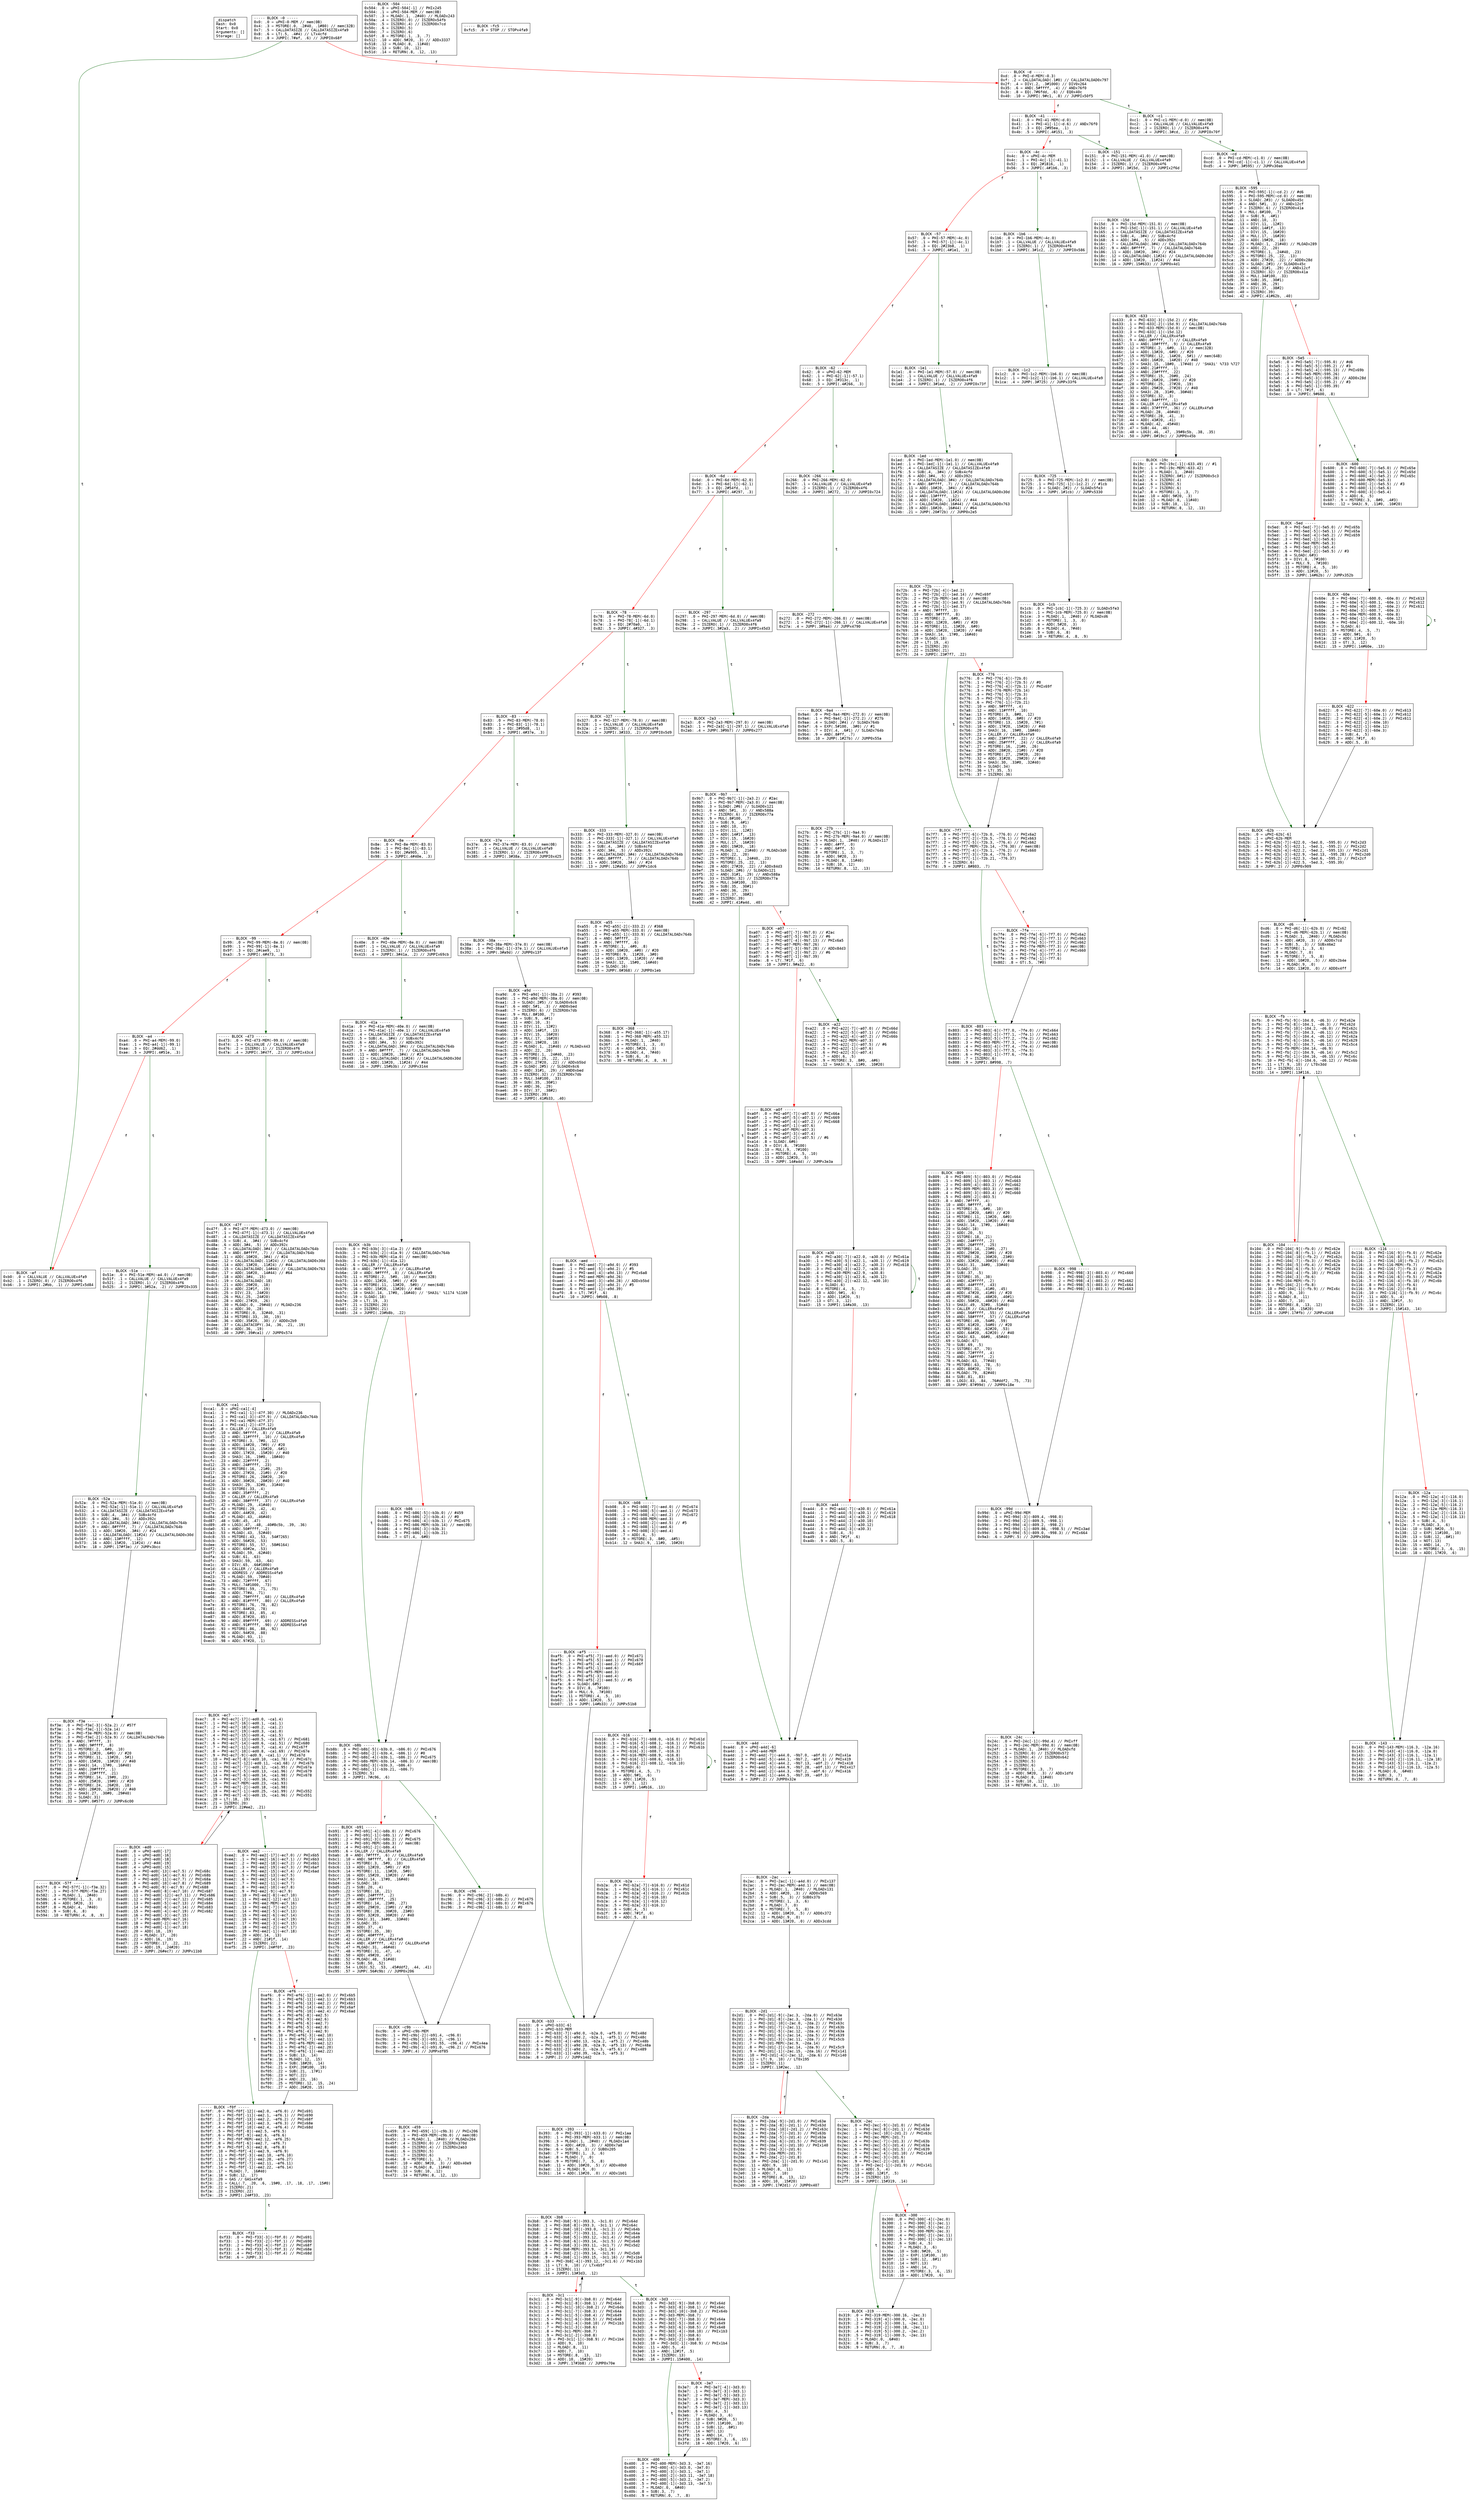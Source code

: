
digraph G {
graph [fontname = "consolas"];
node  [fontname = "consolas"];
edge  [fontname = "consolas"];
ff [label="{_dispatch\lHash: 0x0\lStart: 0x0\lArguments: []\lStorage: []\l}", shape="record"];
block_0 [label="----- BLOCK ~0 -----\l0x0: .0 = uPHI~0-MEM // mem(0B)\l0x4: .3 = MSTORE(.0, .2#40, .1#80) // mem(32B)\l0x7: .5 = CALLDATASIZE // CALLDATASIZEx4fa9\l0x8: .6 = LT(.5, .4#4) // LTx4cfd\l0xc: .8 = JUMPI(.7#af, .6) // JUMPI0x68f\l", shape="record"];
block_d [label="----- BLOCK ~d -----\l0xd: .0 = PHI~d-MEM(~0.3)\l0xf: .2 = CALLDATALOAD(.1#0) // CALLDATALOAD0x797\l0x2f: .4 = DIV(.2, .3#1000) // DIV0x264\l0x35: .6 = AND(.5#ffff, .4) // ANDx76f0\l0x3c: .8 = EQ(.7#6fdd, .6) // EQ0x40c\l0x40: .10 = JUMPI(.9#c1, .8) // JUMPIx50f5\l", shape="record"];
block_41 [label="----- BLOCK ~41 -----\l0x41: .0 = PHI~41-MEM(~d.0)\l0x41: .1 = PHI~41[-1](~d.6) // ANDx76f0\l0x47: .3 = EQ(.2#95ea, .1)\l0x4b: .5 = JUMPI(.4#151, .3)\l", shape="record"];
block_4c [label="----- BLOCK ~4c -----\l0x4c: .0 = uPHI~4c-MEM\l0x4c: .1 = PHI~4c[-1](~41.1)\l0x52: .3 = EQ(.2#1816, .1)\l0x56: .5 = JUMPI(.4#1b6, .3)\l", shape="record"];
block_57 [label="----- BLOCK ~57 -----\l0x57: .0 = PHI~57-MEM(~4c.0)\l0x57: .1 = PHI~57[-1](~4c.1)\l0x5d: .3 = EQ(.2#23b8, .1)\l0x61: .5 = JUMPI(.4#1e1, .3)\l", shape="record"];
block_62 [label="----- BLOCK ~62 -----\l0x62: .0 = uPHI~62-MEM\l0x62: .1 = PHI~62[-1](~57.1)\l0x68: .3 = EQ(.2#313c, .1)\l0x6c: .5 = JUMPI(.4#266, .3)\l", shape="record"];
block_6d [label="----- BLOCK ~6d -----\l0x6d: .0 = PHI~6d-MEM(~62.0)\l0x6d: .1 = PHI~6d[-1](~62.1)\l0x73: .3 = EQ(.2#54fd, .1)\l0x77: .5 = JUMPI(.4#297, .3)\l", shape="record"];
block_78 [label="----- BLOCK ~78 -----\l0x78: .0 = PHI~78-MEM(~6d.0)\l0x78: .1 = PHI~78[-1](~6d.1)\l0x7e: .3 = EQ(.2#70a0, .1)\l0x82: .5 = JUMPI(.4#327, .3)\l", shape="record"];
block_83 [label="----- BLOCK ~83 -----\l0x83: .0 = PHI~83-MEM(~78.0)\l0x83: .1 = PHI~83[-1](~78.1)\l0x89: .3 = EQ(.2#95d8, .1)\l0x8d: .5 = JUMPI(.4#37e, .3)\l", shape="record"];
block_8e [label="----- BLOCK ~8e -----\l0x8e: .0 = PHI~8e-MEM(~83.0)\l0x8e: .1 = PHI~8e[-1](~83.1)\l0x94: .3 = EQ(.2#a905, .1)\l0x98: .5 = JUMPI(.4#40e, .3)\l", shape="record"];
block_99 [label="----- BLOCK ~99 -----\l0x99: .0 = PHI~99-MEM(~8e.0) // mem(0B)\l0x99: .1 = PHI~99[-1](~8e.1)\l0x9f: .3 = EQ(.2#cae9, .1)\l0xa3: .5 = JUMPI(.4#473, .3)\l", shape="record"];
block_a4 [label="----- BLOCK ~a4 -----\l0xa4: .0 = PHI~a4-MEM(~99.0)\l0xa4: .1 = PHI~a4[-1](~99.1)\l0xaa: .3 = EQ(.2#dd62, .1)\l0xae: .5 = JUMPI(.4#51e, .3)\l", shape="record"];
block_af [label="----- BLOCK ~af -----\l0xb0: .0 = CALLVALUE // CALLVALUEx4fa9\l0xb2: .1 = ISZERO(.0) // ISZERO0x4f6\l0xb6: .3 = JUMPI(.2#bb, .1) // JUMPIx5d84\l", shape="record"];
block_c1 [label="----- BLOCK ~c1 -----\l0xc1: .0 = PHI~c1-MEM(~d.0) // mem(0B)\l0xc2: .1 = CALLVALUE // CALLVALUEx4fa9\l0xc4: .2 = ISZERO(.1) // ISZERO0x4f6\l0xc8: .4 = JUMPI(.3#cd, .2) // JUMPI0x70f\l", shape="record"];
block_cd [label="----- BLOCK ~cd -----\l0xcd: .0 = PHI~cd-MEM(~c1.0) // mem(0B)\l0xcd: .1 = PHI~cd[-1](~c1.1) // CALLVALUEx4fa9\l0xd5: .4 = JUMP(.3#595) // JUMPx30ab\l", shape="record"];
block_d6 [label="----- BLOCK ~d6 -----\l0xd6: .0 = PHI~d6[-1](~62b.0) // PHIx62\l0xd6: .1 = PHI~d6-MEM(~62b.1) // mem(0B)\l0xd9: .3 = MLOAD(.1, .2#40) // MLOADx5c\l0xde: .5 = ADD(.4#20, .3) // ADD0x7cd\l0xe1: .6 = SUB(.5, .3) // SUBx46e2\l0xe3: .7 = MSTORE(.1, .3, .6)\l0xe7: .8 = MLOAD(.7, .0)\l0xe9: .9 = MSTORE(.7, .5, .8)\l0xec: .11 = ADD(.10#20, .5) // ADDx2b4e\l0xf0: .12 = MLOAD(.9, .0)\l0xf4: .14 = ADD(.13#20, .0) // ADD0x4ff\l", shape="record"];
block_fb [label="----- BLOCK ~fb -----\l0xfb: .0 = PHI~fb[-9](~104.0, ~d6.3) // PHIx62e\l0xfb: .1 = PHI~fb[-8](~104.1, ~d6.3) // PHIx62d\l0xfb: .2 = PHI~fb[-10](~104.2, ~d6.0) // PHIx62c\l0xfb: .3 = PHI~fb[-7](~104.3, ~d6.11) // PHIx62b\l0xfb: .4 = PHI~fb[-5](~104.4, ~d6.12) // PHIx62a\l0xfb: .5 = PHI~fb[-6](~104.5, ~d6.14) // PHIx629\l0xfb: .6 = PHI~fb[-3](~104.7, ~d6.11) // PHIx5c4\l0xfb: .7 = PHI~fb-MEM(~104.14, ~d6.9)\l0xfb: .8 = PHI~fb[-2](~104.9, ~d6.14) // PHIx5c2\l0xfb: .9 = PHI~fb[-1](~104.16, ~d6.15) // PHIx6c\l0xfb: .10 = PHI~fb[-4](~104.6, ~d6.12) // PHIx6b\l0xfe: .11 = LT(.9, .10) // LT0x3dd\l0xff: .12 = ISZERO(.11)\l0x103: .14 = JUMPI(.13#116, .12)\l", shape="record"];
block_104 [label="----- BLOCK ~104 -----\l0x104: .0 = PHI~104[-9](~fb.0) // PHIx62e\l0x104: .1 = PHI~104[-8](~fb.1) // PHIx62d\l0x104: .2 = PHI~104[-10](~fb.2) // PHIx62c\l0x104: .3 = PHI~104[-7](~fb.3) // PHIx62b\l0x104: .4 = PHI~104[-5](~fb.4) // PHIx62a\l0x104: .5 = PHI~104[-6](~fb.5) // PHIx629\l0x104: .6 = PHI~104[-4](~fb.10) // PHIx6b\l0x104: .7 = PHI~104[-3](~fb.6)\l0x104: .8 = PHI~104-MEM(~fb.7)\l0x104: .9 = PHI~104[-2](~fb.8)\l0x104: .10 = PHI~104[-1](~fb.9) // PHIx6c\l0x106: .11 = ADD(.9, .10)\l0x107: .12 = MLOAD(.8, .11)\l0x10a: .13 = ADD(.7, .10)\l0x10b: .14 = MSTORE(.8, .13, .12)\l0x10f: .16 = ADD(.10, .15#20)\l0x115: .18 = JUMP(.17#fb) // JUMPx4168\l", shape="record"];
block_116 [label="----- BLOCK ~116 -----\l0x116: .0 = PHI~116[-9](~fb.0) // PHIx62e\l0x116: .1 = PHI~116[-8](~fb.1) // PHIx62d\l0x116: .2 = PHI~116[-10](~fb.2) // PHIx62c\l0x116: .3 = PHI~116-MEM(~fb.7)\l0x116: .4 = PHI~116[-7](~fb.3) // PHIx62b\l0x116: .5 = PHI~116[-5](~fb.4) // PHIx62a\l0x116: .6 = PHI~116[-6](~fb.5) // PHIx629\l0x116: .7 = PHI~116[-4](~fb.10) // PHIx6b\l0x116: .8 = PHI~116[-3](~fb.6)\l0x116: .9 = PHI~116[-2](~fb.8)\l0x116: .10 = PHI~116[-1](~fb.9) // PHIx6c\l0x11f: .11 = ADD(.5, .4)\l0x123: .13 = AND(.12#1f, .5)\l0x125: .14 = ISZERO(.13)\l0x129: .16 = JUMPI(.15#143, .14)\l", shape="record"];
block_12a [label="----- BLOCK ~12a -----\l0x12a: .0 = PHI~12a[-4](~116.0)\l0x12a: .1 = PHI~12a[-3](~116.1)\l0x12a: .2 = PHI~12a[-5](~116.2)\l0x12a: .3 = PHI~12a-MEM(~116.3)\l0x12a: .4 = PHI~12a[-2](~116.11)\l0x12a: .5 = PHI~12a[-1](~116.13)\l0x12c: .6 = SUB(.4, .5)\l0x12e: .7 = MLOAD(.3, .6)\l0x134: .10 = SUB(.9#20, .5)\l0x138: .12 = EXP(.11#100, .10)\l0x139: .13 = SUB(.12, .8#1)\l0x13a: .14 = NOT(.13)\l0x13b: .15 = AND(.14, .7)\l0x13d: .16 = MSTORE(.3, .6, .15)\l0x140: .18 = ADD(.17#20, .6)\l", shape="record"];
block_143 [label="----- BLOCK ~143 -----\l0x143: .0 = PHI~143-MEM(~116.3, ~12a.16)\l0x143: .1 = PHI~143[-4](~116.0, ~12a.0)\l0x143: .2 = PHI~143[-3](~116.1, ~12a.1)\l0x143: .3 = PHI~143[-2](~116.11, ~12a.18)\l0x143: .4 = PHI~143[-5](~116.2, ~12a.2)\l0x143: .5 = PHI~143[-1](~116.13, ~12a.5)\l0x14b: .7 = MLOAD(.0, .6#40)\l0x14e: .8 = SUB(.3, .7)\l0x150: .9 = RETURN(.0, .7, .8)\l", shape="record"];
block_151 [label="----- BLOCK ~151 -----\l0x151: .0 = PHI~151-MEM(~41.0) // mem(0B)\l0x152: .1 = CALLVALUE // CALLVALUEx4fa9\l0x154: .2 = ISZERO(.1) // ISZERO0x4f6\l0x158: .4 = JUMPI(.3#15d, .2) // JUMPIx2f6d\l", shape="record"];
block_15d [label="----- BLOCK ~15d -----\l0x15d: .0 = PHI~15d-MEM(~151.0) // mem(0B)\l0x15d: .1 = PHI~15d[-1](~151.1) // CALLVALUEx4fa9\l0x165: .4 = CALLDATASIZE // CALLDATASIZEx4fa9\l0x166: .5 = SUB(.4, .3#4) // SUBx4cfd\l0x168: .6 = ADD(.3#4, .5) // ADDx392c\l0x16c: .7 = CALLDATALOAD(.3#4) // CALLDATALOADx764b\l0x182: .9 = AND(.8#ffff, .7) // CALLDATALOADx764b\l0x186: .11 = ADD(.10#20, .3#4) // #24\l0x18c: .12 = CALLDATALOAD(.11#24) // CALLDATALOAD0x30d\l0x190: .14 = ADD(.13#20, .11#24) // #44\l0x19b: .16 = JUMP(.15#633) // JUMP0x4d1\l", shape="record"];
block_19c [label="----- BLOCK ~19c -----\l0x19c: .0 = PHI~19c[-1](~633.49) // #1\l0x19c: .1 = PHI~19c-MEM(~633.42)\l0x19f: .3 = MLOAD(.1, .2#40)\l0x1a2: .4 = ISZERO(.0#1) // ISZERO0x5c3\l0x1a3: .5 = ISZERO(.4)\l0x1a4: .6 = ISZERO(.5)\l0x1a5: .7 = ISZERO(.6)\l0x1a7: .8 = MSTORE(.1, .3, .7)\l0x1aa: .10 = ADD(.9#20, .3)\l0x1b0: .12 = MLOAD(.8, .11#40)\l0x1b3: .13 = SUB(.10, .12)\l0x1b5: .14 = RETURN(.8, .12, .13)\l", shape="record"];
block_1b6 [label="----- BLOCK ~1b6 -----\l0x1b6: .0 = PHI~1b6-MEM(~4c.0)\l0x1b7: .1 = CALLVALUE // CALLVALUEx4fa9\l0x1b9: .2 = ISZERO(.1) // ISZERO0x4f6\l0x1bd: .4 = JUMPI(.3#1c2, .2) // JUMPI0x586\l", shape="record"];
block_1c2 [label="----- BLOCK ~1c2 -----\l0x1c2: .0 = PHI~1c2-MEM(~1b6.0) // mem(0B)\l0x1c2: .1 = PHI~1c2[-1](~1b6.1) // CALLVALUEx4fa9\l0x1ca: .4 = JUMP(.3#725) // JUMPx33f6\l", shape="record"];
block_1cb [label="----- BLOCK ~1cb -----\l0x1cb: .0 = PHI~1cb[-1](~725.3) // SLOADx5fe3\l0x1cb: .1 = PHI~1cb-MEM(~725.0) // mem(0B)\l0x1ce: .3 = MLOAD(.1, .2#40) // MLOADxd6\l0x1d2: .4 = MSTORE(.1, .3, .0)\l0x1d5: .6 = ADD(.5#20, .3)\l0x1db: .8 = MLOAD(.4, .7#40)\l0x1de: .9 = SUB(.6, .8)\l0x1e0: .10 = RETURN(.4, .8, .9)\l", shape="record"];
block_1e1 [label="----- BLOCK ~1e1 -----\l0x1e1: .0 = PHI~1e1-MEM(~57.0) // mem(0B)\l0x1e2: .1 = CALLVALUE // CALLVALUEx4fa9\l0x1e4: .2 = ISZERO(.1) // ISZERO0x4f6\l0x1e8: .4 = JUMPI(.3#1ed, .2) // JUMPI0x73f\l", shape="record"];
block_1ed [label="----- BLOCK ~1ed -----\l0x1ed: .0 = PHI~1ed-MEM(~1e1.0) // mem(0B)\l0x1ed: .1 = PHI~1ed[-1](~1e1.1) // CALLVALUEx4fa9\l0x1f5: .4 = CALLDATASIZE // CALLDATASIZEx4fa9\l0x1f6: .5 = SUB(.4, .3#4) // SUBx4cfd\l0x1f8: .6 = ADD(.3#4, .5) // ADDx392c\l0x1fc: .7 = CALLDATALOAD(.3#4) // CALLDATALOADx764b\l0x212: .9 = AND(.8#ffff, .7) // CALLDATALOADx764b\l0x216: .11 = ADD(.10#20, .3#4) // #24\l0x21c: .12 = CALLDATALOAD(.11#24) // CALLDATALOAD0x30d\l0x232: .14 = AND(.13#ffff, .12)\l0x236: .16 = ADD(.15#20, .11#24) // #44\l0x23c: .17 = CALLDATALOAD(.16#44) // CALLDATALOAD0x763\l0x240: .19 = ADD(.18#20, .16#44) // #64\l0x24b: .21 = JUMP(.20#72b) // JUMP0x2e5\l", shape="record"];
block_24c [label="----- BLOCK ~24c -----\l0x24c: .0 = PHI~24c[-1](~99d.4) // PHIxff\l0x24c: .1 = PHI~24c-MEM(~99d.0) // mem(0B)\l0x24f: .3 = MLOAD(.1, .2#40) // MLOADxfd\l0x252: .4 = ISZERO(.0) // ISZERO0x572\l0x253: .5 = ISZERO(.4) // ISZERO0x642\l0x254: .6 = ISZERO(.5)\l0x255: .7 = ISZERO(.6)\l0x257: .8 = MSTORE(.1, .3, .7)\l0x25a: .10 = ADD(.9#20, .3) // ADDx1dfd\l0x260: .12 = MLOAD(.8, .11#40)\l0x263: .13 = SUB(.10, .12)\l0x265: .14 = RETURN(.8, .12, .13)\l", shape="record"];
block_266 [label="----- BLOCK ~266 -----\l0x266: .0 = PHI~266-MEM(~62.0)\l0x267: .1 = CALLVALUE // CALLVALUEx4fa9\l0x269: .2 = ISZERO(.1) // ISZERO0x4f6\l0x26d: .4 = JUMPI(.3#272, .2) // JUMPI0x724\l", shape="record"];
block_272 [label="----- BLOCK ~272 -----\l0x272: .0 = PHI~272-MEM(~266.0) // mem(0B)\l0x272: .1 = PHI~272[-1](~266.1) // CALLVALUEx4fa9\l0x27a: .4 = JUMP(.3#9a4) // JUMPx4790\l", shape="record"];
block_27b [label="----- BLOCK ~27b -----\l0x27b: .0 = PHI~27b[-1](~9a4.9)\l0x27b: .1 = PHI~27b-MEM(~9a4.0) // mem(0B)\l0x27e: .3 = MLOAD(.1, .2#40) // MLOADx117\l0x283: .5 = AND(.4#ff, .0)\l0x286: .7 = AND(.6#ff, .5)\l0x288: .8 = MSTORE(.1, .3, .7)\l0x28b: .10 = ADD(.9#20, .3)\l0x291: .12 = MLOAD(.8, .11#40)\l0x294: .13 = SUB(.10, .12)\l0x296: .14 = RETURN(.8, .12, .13)\l", shape="record"];
block_297 [label="----- BLOCK ~297 -----\l0x297: .0 = PHI~297-MEM(~6d.0) // mem(0B)\l0x298: .1 = CALLVALUE // CALLVALUEx4fa9\l0x29a: .2 = ISZERO(.1) // ISZERO0x4f6\l0x29e: .4 = JUMPI(.3#2a3, .2) // JUMPIx45d3\l", shape="record"];
block_2a3 [label="----- BLOCK ~2a3 -----\l0x2a3: .0 = PHI~2a3-MEM(~297.0) // mem(0B)\l0x2a3: .1 = PHI~2a3[-1](~297.1) // CALLVALUEx4fa9\l0x2ab: .4 = JUMP(.3#9b7) // JUMP0x277\l", shape="record"];
block_2ac [label="----- BLOCK ~2ac -----\l0x2ac: .0 = PHI~2ac[-1](~a4d.0) // PHIx137\l0x2ac: .1 = PHI~2ac-MEM(~a4d.1) // mem(0B)\l0x2af: .3 = MLOAD(.1, .2#40) // MLOADx131\l0x2b4: .5 = ADD(.4#20, .3) // ADD0x569\l0x2b7: .6 = SUB(.5, .3) // SUB0x37b\l0x2b9: .7 = MSTORE(.1, .3, .6)\l0x2bd: .8 = MLOAD(.7, .0)\l0x2bf: .9 = MSTORE(.7, .5, .8)\l0x2c2: .11 = ADD(.10#20, .5) // ADD0x372\l0x2c6: .12 = MLOAD(.9, .0)\l0x2ca: .14 = ADD(.13#20, .0) // ADDx3cdd\l", shape="record"];
block_2d1 [label="----- BLOCK ~2d1 -----\l0x2d1: .0 = PHI~2d1[-9](~2ac.3, ~2da.0) // PHIx63e\l0x2d1: .1 = PHI~2d1[-8](~2ac.3, ~2da.1) // PHIx63d\l0x2d1: .2 = PHI~2d1[-10](~2ac.0, ~2da.2) // PHIx63c\l0x2d1: .3 = PHI~2d1[-7](~2ac.11, ~2da.3) // PHIx63b\l0x2d1: .4 = PHI~2d1[-5](~2ac.12, ~2da.4) // PHIx63a\l0x2d1: .5 = PHI~2d1[-6](~2ac.14, ~2da.5) // PHIx639\l0x2d1: .6 = PHI~2d1[-3](~2ac.11, ~2da.7) // PHIx5cb\l0x2d1: .7 = PHI~2d1-MEM(~2ac.9, ~2da.14)\l0x2d1: .8 = PHI~2d1[-2](~2ac.14, ~2da.9) // PHIx5c9\l0x2d1: .9 = PHI~2d1[-1](~2ac.15, ~2da.16) // PHIx141\l0x2d1: .10 = PHI~2d1[-4](~2ac.12, ~2da.6) // PHIx140\l0x2d4: .11 = LT(.9, .10) // LT0x195\l0x2d5: .12 = ISZERO(.11)\l0x2d9: .14 = JUMPI(.13#2ec, .12)\l", shape="record"];
block_2da [label="----- BLOCK ~2da -----\l0x2da: .0 = PHI~2da[-9](~2d1.0) // PHIx63e\l0x2da: .1 = PHI~2da[-8](~2d1.1) // PHIx63d\l0x2da: .2 = PHI~2da[-10](~2d1.2) // PHIx63c\l0x2da: .3 = PHI~2da[-7](~2d1.3) // PHIx63b\l0x2da: .4 = PHI~2da[-5](~2d1.4) // PHIx63a\l0x2da: .5 = PHI~2da[-6](~2d1.5) // PHIx639\l0x2da: .6 = PHI~2da[-4](~2d1.10) // PHIx140\l0x2da: .7 = PHI~2da[-3](~2d1.6)\l0x2da: .8 = PHI~2da-MEM(~2d1.7)\l0x2da: .9 = PHI~2da[-2](~2d1.8)\l0x2da: .10 = PHI~2da[-1](~2d1.9) // PHIx141\l0x2dc: .11 = ADD(.9, .10)\l0x2dd: .12 = MLOAD(.8, .11)\l0x2e0: .13 = ADD(.7, .10)\l0x2e1: .14 = MSTORE(.8, .13, .12)\l0x2e5: .16 = ADD(.10, .15#20)\l0x2eb: .18 = JUMP(.17#2d1) // JUMP0x407\l", shape="record"];
block_2ec [label="----- BLOCK ~2ec -----\l0x2ec: .0 = PHI~2ec[-9](~2d1.0) // PHIx63e\l0x2ec: .1 = PHI~2ec[-8](~2d1.1) // PHIx63d\l0x2ec: .2 = PHI~2ec[-10](~2d1.2) // PHIx63c\l0x2ec: .3 = PHI~2ec-MEM(~2d1.7)\l0x2ec: .4 = PHI~2ec[-7](~2d1.3) // PHIx63b\l0x2ec: .5 = PHI~2ec[-5](~2d1.4) // PHIx63a\l0x2ec: .6 = PHI~2ec[-6](~2d1.5) // PHIx639\l0x2ec: .7 = PHI~2ec[-4](~2d1.10) // PHIx140\l0x2ec: .8 = PHI~2ec[-3](~2d1.6)\l0x2ec: .9 = PHI~2ec[-2](~2d1.8)\l0x2ec: .10 = PHI~2ec[-1](~2d1.9) // PHIx141\l0x2f5: .11 = ADD(.5, .4)\l0x2f9: .13 = AND(.12#1f, .5)\l0x2fb: .14 = ISZERO(.13)\l0x2ff: .16 = JUMPI(.15#319, .14)\l", shape="record"];
block_300 [label="----- BLOCK ~300 -----\l0x300: .0 = PHI~300[-4](~2ec.0)\l0x300: .1 = PHI~300[-3](~2ec.1)\l0x300: .2 = PHI~300[-5](~2ec.2)\l0x300: .3 = PHI~300-MEM(~2ec.3)\l0x300: .4 = PHI~300[-2](~2ec.11)\l0x300: .5 = PHI~300[-1](~2ec.13)\l0x302: .6 = SUB(.4, .5)\l0x304: .7 = MLOAD(.3, .6)\l0x30a: .10 = SUB(.9#20, .5)\l0x30e: .12 = EXP(.11#100, .10)\l0x30f: .13 = SUB(.12, .8#1)\l0x310: .14 = NOT(.13)\l0x311: .15 = AND(.14, .7)\l0x313: .16 = MSTORE(.3, .6, .15)\l0x316: .18 = ADD(.17#20, .6)\l", shape="record"];
block_319 [label="----- BLOCK ~319 -----\l0x319: .0 = PHI~319-MEM(~300.16, ~2ec.3)\l0x319: .1 = PHI~319[-4](~300.0, ~2ec.0)\l0x319: .2 = PHI~319[-3](~300.1, ~2ec.1)\l0x319: .3 = PHI~319[-2](~300.18, ~2ec.11)\l0x319: .4 = PHI~319[-5](~300.2, ~2ec.2)\l0x319: .5 = PHI~319[-1](~300.5, ~2ec.13)\l0x321: .7 = MLOAD(.0, .6#40)\l0x324: .8 = SUB(.3, .7)\l0x326: .9 = RETURN(.0, .7, .8)\l", shape="record"];
block_327 [label="----- BLOCK ~327 -----\l0x327: .0 = PHI~327-MEM(~78.0) // mem(0B)\l0x328: .1 = CALLVALUE // CALLVALUEx4fa9\l0x32a: .2 = ISZERO(.1) // ISZERO0x4f6\l0x32e: .4 = JUMPI(.3#333, .2) // JUMPI0x5d9\l", shape="record"];
block_333 [label="----- BLOCK ~333 -----\l0x333: .0 = PHI~333-MEM(~327.0) // mem(0B)\l0x333: .1 = PHI~333[-1](~327.1) // CALLVALUEx4fa9\l0x33b: .4 = CALLDATASIZE // CALLDATASIZEx4fa9\l0x33c: .5 = SUB(.4, .3#4) // SUBx4cfd\l0x33e: .6 = ADD(.3#4, .5) // ADDx392c\l0x342: .7 = CALLDATALOAD(.3#4) // CALLDATALOADx764b\l0x358: .9 = AND(.8#ffff, .7) // CALLDATALOADx764b\l0x35c: .11 = ADD(.10#20, .3#4) // #24\l0x367: .13 = JUMP(.12#a55) // JUMPx1dc6\l", shape="record"];
block_368 [label="----- BLOCK ~368 -----\l0x368: .0 = PHI~368[-1](~a55.17)\l0x368: .1 = PHI~368-MEM(~a55.12)\l0x36b: .3 = MLOAD(.1, .2#40)\l0x36f: .4 = MSTORE(.1, .3, .0)\l0x372: .6 = ADD(.5#20, .3)\l0x378: .8 = MLOAD(.4, .7#40)\l0x37b: .9 = SUB(.6, .8)\l0x37d: .10 = RETURN(.4, .8, .9)\l", shape="record"];
block_37e [label="----- BLOCK ~37e -----\l0x37e: .0 = PHI~37e-MEM(~83.0) // mem(0B)\l0x37f: .1 = CALLVALUE // CALLVALUEx4fa9\l0x381: .2 = ISZERO(.1) // ISZERO0x4f6\l0x385: .4 = JUMPI(.3#38a, .2) // JUMPI0x425\l", shape="record"];
block_38a [label="----- BLOCK ~38a -----\l0x38a: .0 = PHI~38a-MEM(~37e.0) // mem(0B)\l0x38a: .1 = PHI~38a[-1](~37e.1) // CALLVALUEx4fa9\l0x392: .4 = JUMP(.3#a9d) // JUMP0x13f\l", shape="record"];
block_393 [label="----- BLOCK ~393 -----\l0x393: .0 = PHI~393[-1](~b33.0) // PHIx1aa\l0x393: .1 = PHI~393-MEM(~b33.1) // mem(0B)\l0x396: .3 = MLOAD(.1, .2#40) // MLOADx1a4\l0x39b: .5 = ADD(.4#20, .3) // ADD0x7a8\l0x39e: .6 = SUB(.5, .3) // SUB0x205\l0x3a0: .7 = MSTORE(.1, .3, .6)\l0x3a4: .8 = MLOAD(.7, .0)\l0x3a6: .9 = MSTORE(.7, .5, .8)\l0x3a9: .11 = ADD(.10#20, .5) // ADDx40b0\l0x3ad: .12 = MLOAD(.9, .0)\l0x3b1: .14 = ADD(.13#20, .0) // ADDx1b01\l", shape="record"];
block_3b8 [label="----- BLOCK ~3b8 -----\l0x3b8: .0 = PHI~3b8[-9](~393.3, ~3c1.0) // PHIx64d\l0x3b8: .1 = PHI~3b8[-8](~393.3, ~3c1.1) // PHIx64c\l0x3b8: .2 = PHI~3b8[-10](~393.0, ~3c1.2) // PHIx64b\l0x3b8: .3 = PHI~3b8[-7](~393.11, ~3c1.3) // PHIx64a\l0x3b8: .4 = PHI~3b8[-5](~393.12, ~3c1.4) // PHIx649\l0x3b8: .5 = PHI~3b8[-6](~393.14, ~3c1.5) // PHIx648\l0x3b8: .6 = PHI~3b8[-3](~393.11, ~3c1.7) // PHIx5d2\l0x3b8: .7 = PHI~3b8-MEM(~393.9, ~3c1.14)\l0x3b8: .8 = PHI~3b8[-2](~393.14, ~3c1.9) // PHIx5d0\l0x3b8: .9 = PHI~3b8[-1](~393.15, ~3c1.16) // PHIx1b4\l0x3b8: .10 = PHI~3b8[-4](~393.12, ~3c1.6) // PHIx1b3\l0x3bb: .11 = LT(.9, .10) // LTx4b5f\l0x3bc: .12 = ISZERO(.11)\l0x3c0: .14 = JUMPI(.13#3d3, .12)\l", shape="record"];
block_3c1 [label="----- BLOCK ~3c1 -----\l0x3c1: .0 = PHI~3c1[-9](~3b8.0) // PHIx64d\l0x3c1: .1 = PHI~3c1[-8](~3b8.1) // PHIx64c\l0x3c1: .2 = PHI~3c1[-10](~3b8.2) // PHIx64b\l0x3c1: .3 = PHI~3c1[-7](~3b8.3) // PHIx64a\l0x3c1: .4 = PHI~3c1[-5](~3b8.4) // PHIx649\l0x3c1: .5 = PHI~3c1[-6](~3b8.5) // PHIx648\l0x3c1: .6 = PHI~3c1[-4](~3b8.10) // PHIx1b3\l0x3c1: .7 = PHI~3c1[-3](~3b8.6)\l0x3c1: .8 = PHI~3c1-MEM(~3b8.7)\l0x3c1: .9 = PHI~3c1[-2](~3b8.8)\l0x3c1: .10 = PHI~3c1[-1](~3b8.9) // PHIx1b4\l0x3c3: .11 = ADD(.9, .10)\l0x3c4: .12 = MLOAD(.8, .11)\l0x3c7: .13 = ADD(.7, .10)\l0x3c8: .14 = MSTORE(.8, .13, .12)\l0x3cc: .16 = ADD(.10, .15#20)\l0x3d2: .18 = JUMP(.17#3b8) // JUMP0x70e\l", shape="record"];
block_3d3 [label="----- BLOCK ~3d3 -----\l0x3d3: .0 = PHI~3d3[-9](~3b8.0) // PHIx64d\l0x3d3: .1 = PHI~3d3[-8](~3b8.1) // PHIx64c\l0x3d3: .2 = PHI~3d3[-10](~3b8.2) // PHIx64b\l0x3d3: .3 = PHI~3d3-MEM(~3b8.7)\l0x3d3: .4 = PHI~3d3[-7](~3b8.3) // PHIx64a\l0x3d3: .5 = PHI~3d3[-5](~3b8.4) // PHIx649\l0x3d3: .6 = PHI~3d3[-6](~3b8.5) // PHIx648\l0x3d3: .7 = PHI~3d3[-4](~3b8.10) // PHIx1b3\l0x3d3: .8 = PHI~3d3[-3](~3b8.6)\l0x3d3: .9 = PHI~3d3[-2](~3b8.8)\l0x3d3: .10 = PHI~3d3[-1](~3b8.9) // PHIx1b4\l0x3dc: .11 = ADD(.5, .4)\l0x3e0: .13 = AND(.12#1f, .5)\l0x3e2: .14 = ISZERO(.13)\l0x3e6: .16 = JUMPI(.15#400, .14)\l", shape="record"];
block_3e7 [label="----- BLOCK ~3e7 -----\l0x3e7: .0 = PHI~3e7[-4](~3d3.0)\l0x3e7: .1 = PHI~3e7[-3](~3d3.1)\l0x3e7: .2 = PHI~3e7[-5](~3d3.2)\l0x3e7: .3 = PHI~3e7-MEM(~3d3.3)\l0x3e7: .4 = PHI~3e7[-2](~3d3.11)\l0x3e7: .5 = PHI~3e7[-1](~3d3.13)\l0x3e9: .6 = SUB(.4, .5)\l0x3eb: .7 = MLOAD(.3, .6)\l0x3f1: .10 = SUB(.9#20, .5)\l0x3f5: .12 = EXP(.11#100, .10)\l0x3f6: .13 = SUB(.12, .8#1)\l0x3f7: .14 = NOT(.13)\l0x3f8: .15 = AND(.14, .7)\l0x3fa: .16 = MSTORE(.3, .6, .15)\l0x3fd: .18 = ADD(.17#20, .6)\l", shape="record"];
block_400 [label="----- BLOCK ~400 -----\l0x400: .0 = PHI~400-MEM(~3d3.3, ~3e7.16)\l0x400: .1 = PHI~400[-4](~3d3.0, ~3e7.0)\l0x400: .2 = PHI~400[-3](~3d3.1, ~3e7.1)\l0x400: .3 = PHI~400[-2](~3d3.11, ~3e7.18)\l0x400: .4 = PHI~400[-5](~3d3.2, ~3e7.2)\l0x400: .5 = PHI~400[-1](~3d3.13, ~3e7.5)\l0x408: .7 = MLOAD(.0, .6#40)\l0x40b: .8 = SUB(.3, .7)\l0x40d: .9 = RETURN(.0, .7, .8)\l", shape="record"];
block_40e [label="----- BLOCK ~40e -----\l0x40e: .0 = PHI~40e-MEM(~8e.0) // mem(0B)\l0x40f: .1 = CALLVALUE // CALLVALUEx4fa9\l0x411: .2 = ISZERO(.1) // ISZERO0x4f6\l0x415: .4 = JUMPI(.3#41a, .2) // JUMPIx69cb\l", shape="record"];
block_41a [label="----- BLOCK ~41a -----\l0x41a: .0 = PHI~41a-MEM(~40e.0) // mem(0B)\l0x41a: .1 = PHI~41a[-1](~40e.1) // CALLVALUEx4fa9\l0x422: .4 = CALLDATASIZE // CALLDATASIZEx4fa9\l0x423: .5 = SUB(.4, .3#4) // SUBx4cfd\l0x425: .6 = ADD(.3#4, .5) // ADDx392c\l0x429: .7 = CALLDATALOAD(.3#4) // CALLDATALOADx764b\l0x43f: .9 = AND(.8#ffff, .7) // CALLDATALOADx764b\l0x443: .11 = ADD(.10#20, .3#4) // #24\l0x449: .12 = CALLDATALOAD(.11#24) // CALLDATALOAD0x30d\l0x44d: .14 = ADD(.13#20, .11#24) // #44\l0x458: .16 = JUMP(.15#b3b) // JUMPx3144\l", shape="record"];
block_459 [label="----- BLOCK ~459 -----\l0x459: .0 = PHI~459[-1](~c9b.3) // PHIx206\l0x459: .1 = PHI~459-MEM(~c9b.0) // mem(0B)\l0x45c: .3 = MLOAD(.1, .2#40) // MLOADx204\l0x45f: .4 = ISZERO(.0) // ISZEROx370d\l0x460: .5 = ISZERO(.4) // ISZEROx2ab3\l0x461: .6 = ISZERO(.5)\l0x462: .7 = ISZERO(.6)\l0x464: .8 = MSTORE(.1, .3, .7)\l0x467: .10 = ADD(.9#20, .3) // ADDx40e9\l0x46d: .12 = MLOAD(.8, .11#40)\l0x470: .13 = SUB(.10, .12)\l0x472: .14 = RETURN(.8, .12, .13)\l", shape="record"];
block_473 [label="----- BLOCK ~473 -----\l0x473: .0 = PHI~473-MEM(~99.0) // mem(0B)\l0x474: .1 = CALLVALUE // CALLVALUEx4fa9\l0x476: .2 = ISZERO(.1) // ISZERO0x4f6\l0x47a: .4 = JUMPI(.3#47f, .2) // JUMPIx43c4\l", shape="record"];
block_47f [label="----- BLOCK ~47f -----\l0x47f: .0 = PHI~47f-MEM(~473.0) // mem(0B)\l0x47f: .1 = PHI~47f[-1](~473.1) // CALLVALUEx4fa9\l0x487: .4 = CALLDATASIZE // CALLDATASIZEx4fa9\l0x488: .5 = SUB(.4, .3#4) // SUBx4cfd\l0x48a: .6 = ADD(.3#4, .5) // ADDx392c\l0x48e: .7 = CALLDATALOAD(.3#4) // CALLDATALOADx764b\l0x4a4: .9 = AND(.8#ffff, .7) // CALLDATALOADx764b\l0x4a8: .11 = ADD(.10#20, .3#4) // #24\l0x4ae: .12 = CALLDATALOAD(.11#24) // CALLDATALOAD0x30d\l0x4b2: .14 = ADD(.13#20, .11#24) // #44\l0x4b8: .15 = CALLDATALOAD(.14#44) // CALLDATALOAD0x763\l0x4bc: .17 = ADD(.16#20, .14#44) // #64\l0x4bf: .18 = ADD(.3#4, .15)\l0x4c1: .19 = CALLDATALOAD(.18)\l0x4c5: .21 = ADD(.20#20, .18)\l0x4cb: .23 = ADD(.22#1f, .19)\l0x4d0: .25 = DIV(.23, .24#20)\l0x4d1: .26 = MUL(.25, .24#20)\l0x4d4: .28 = ADD(.27#20, .26)\l0x4d7: .30 = MLOAD(.0, .29#40) // MLOADx236\l0x4da: .31 = ADD(.30, .28)\l0x4dd: .33 = MSTORE(.0, .32#40, .31)\l0x4e5: .34 = MSTORE(.33, .30, .19)\l0x4e8: .36 = ADD(.35#20, .30) // ADD0x2b9\l0x4ee: .37 = CALLDATACOPY(.34, .36, .21, .19)\l0x4f0: .38 = ADD(.36, .19)\l0x503: .40 = JUMP(.39#ca1) // JUMP0x574\l", shape="record"];
block_504 [label="----- BLOCK ~504 -----\l0x504: .0 = uPHI~504[-1] // PHIx245\l0x504: .1 = uPHI~504-MEM // mem(0B)\l0x507: .3 = MLOAD(.1, .2#40) // MLOADx243\l0x50a: .4 = ISZERO(.0) // ISZEROx54fb\l0x50b: .5 = ISZERO(.4) // ISZERO0x7cd\l0x50c: .6 = ISZERO(.5)\l0x50d: .7 = ISZERO(.6)\l0x50f: .8 = MSTORE(.1, .3, .7)\l0x512: .10 = ADD(.9#20, .3) // ADDx3337\l0x518: .12 = MLOAD(.8, .11#40)\l0x51b: .13 = SUB(.10, .12)\l0x51d: .14 = RETURN(.8, .12, .13)\l", shape="record"];
block_51e [label="----- BLOCK ~51e -----\l0x51e: .0 = PHI~51e-MEM(~a4.0) // mem(0B)\l0x51f: .1 = CALLVALUE // CALLVALUEx4fa9\l0x521: .2 = ISZERO(.1) // ISZERO0x4f6\l0x525: .4 = JUMPI(.3#52a, .2) // JUMPI0x335\l", shape="record"];
block_52a [label="----- BLOCK ~52a -----\l0x52a: .0 = PHI~52a-MEM(~51e.0) // mem(0B)\l0x52a: .1 = PHI~52a[-1](~51e.1) // CALLVALUEx4fa9\l0x532: .4 = CALLDATASIZE // CALLDATASIZEx4fa9\l0x533: .5 = SUB(.4, .3#4) // SUBx4cfd\l0x535: .6 = ADD(.3#4, .5) // ADDx392c\l0x539: .7 = CALLDATALOAD(.3#4) // CALLDATALOADx764b\l0x54f: .9 = AND(.8#ffff, .7) // CALLDATALOADx764b\l0x553: .11 = ADD(.10#20, .3#4) // #24\l0x559: .12 = CALLDATALOAD(.11#24) // CALLDATALOAD0x30d\l0x56f: .14 = AND(.13#ffff, .12)\l0x573: .16 = ADD(.15#20, .11#24) // #44\l0x57e: .18 = JUMP(.17#f3e) // JUMPx3bcc\l", shape="record"];
block_57f [label="----- BLOCK ~57f -----\l0x57f: .0 = PHI~57f[-1](~f3e.32)\l0x57f: .1 = PHI~57f-MEM(~f3e.27)\l0x582: .3 = MLOAD(.1, .2#40)\l0x586: .4 = MSTORE(.1, .3, .0)\l0x589: .6 = ADD(.5#20, .3)\l0x58f: .8 = MLOAD(.4, .7#40)\l0x592: .9 = SUB(.6, .8)\l0x594: .10 = RETURN(.4, .8, .9)\l", shape="record"];
block_595 [label="----- BLOCK ~595 -----\l0x595: .0 = PHI~595[-1](~cd.2) // #d6\l0x595: .1 = PHI~595-MEM(~cd.0) // mem(0B)\l0x599: .3 = SLOAD(.2#3) // SLOAD0x45c\l0x59f: .6 = AND(.5#1, .3) // ANDx12cf\l0x5a0: .7 = ISZERO(.6) // ISZERO0x41a\l0x5a4: .9 = MUL(.8#100, .7)\l0x5a5: .10 = SUB(.9, .4#1)\l0x5a6: .11 = AND(.10, .3)\l0x5aa: .13 = DIV(.11, .12#2)\l0x5ae: .15 = ADD(.14#1f, .13)\l0x5b3: .17 = DIV(.15, .16#20)\l0x5b4: .18 = MUL(.17, .16#20)\l0x5b7: .20 = ADD(.19#20, .18)\l0x5ba: .22 = MLOAD(.1, .21#40) // MLOADx289\l0x5bd: .23 = ADD(.22, .20)\l0x5c0: .25 = MSTORE(.1, .24#40, .23)\l0x5c7: .26 = MSTORE(.25, .22, .13)\l0x5ca: .28 = ADD(.27#20, .22) // ADD0x28d\l0x5cd: .29 = SLOAD(.2#3) // SLOAD0x45c\l0x5d3: .32 = AND(.31#1, .29) // ANDx12cf\l0x5d4: .33 = ISZERO(.32) // ISZERO0x41a\l0x5d8: .35 = MUL(.34#100, .33)\l0x5d9: .36 = SUB(.35, .30#1)\l0x5da: .37 = AND(.36, .29)\l0x5de: .39 = DIV(.37, .38#2)\l0x5e0: .40 = ISZERO(.39)\l0x5e4: .42 = JUMPI(.41#62b, .40)\l", shape="record"];
block_5e5 [label="----- BLOCK ~5e5 -----\l0x5e5: .0 = PHI~5e5[-7](~595.0) // #d6\l0x5e5: .1 = PHI~5e5[-5](~595.2) // #3\l0x5e5: .2 = PHI~5e5[-4](~595.13) // PHIx69b\l0x5e5: .3 = PHI~5e5-MEM(~595.26)\l0x5e5: .4 = PHI~5e5[-3](~595.28) // ADD0x28d\l0x5e5: .5 = PHI~5e5[-2](~595.2) // #3\l0x5e5: .6 = PHI~5e5[-1](~595.39)\l0x5e8: .8 = LT(.7#1f, .6)\l0x5ec: .10 = JUMPI(.9#600, .8)\l", shape="record"];
block_5ed [label="----- BLOCK ~5ed -----\l0x5ed: .0 = PHI~5ed[-7](~5e5.0) // PHIx65b\l0x5ed: .1 = PHI~5ed[-5](~5e5.1) // PHIx65a\l0x5ed: .2 = PHI~5ed[-4](~5e5.2) // PHIx659\l0x5ed: .3 = PHI~5ed[-1](~5e5.6)\l0x5ed: .4 = PHI~5ed-MEM(~5e5.3)\l0x5ed: .5 = PHI~5ed[-3](~5e5.4)\l0x5ed: .6 = PHI~5ed[-2](~5e5.5) // #3\l0x5f2: .8 = SLOAD(.6#3)\l0x5f3: .9 = DIV(.8, .7#100)\l0x5f4: .10 = MUL(.9, .7#100)\l0x5f6: .11 = MSTORE(.4, .5, .10)\l0x5fa: .13 = ADD(.12#20, .5)\l0x5ff: .15 = JUMP(.14#62b) // JUMPx352b\l", shape="record"];
block_600 [label="----- BLOCK ~600 -----\l0x600: .0 = PHI~600[-7](~5e5.0) // PHIx65e\l0x600: .1 = PHI~600[-5](~5e5.1) // PHIx65d\l0x600: .2 = PHI~600[-4](~5e5.2) // PHIx65c\l0x600: .3 = PHI~600-MEM(~5e5.3)\l0x600: .4 = PHI~600[-2](~5e5.5) // #3\l0x600: .5 = PHI~600[-1](~5e5.6)\l0x600: .6 = PHI~600[-3](~5e5.4)\l0x602: .7 = ADD(.6, .5)\l0x607: .9 = MSTORE(.3, .8#0, .4#3)\l0x60c: .12 = SHA3(.9, .11#0, .10#20)\l", shape="record"];
block_60e [label="----- BLOCK ~60e -----\l0x60e: .0 = PHI~60e[-7](~600.0, ~60e.0) // PHIx613\l0x60e: .1 = PHI~60e[-5](~600.1, ~60e.1) // PHIx612\l0x60e: .2 = PHI~60e[-4](~600.2, ~60e.2) // PHIx611\l0x60e: .3 = PHI~60e[-3](~600.7, ~60e.3)\l0x60e: .4 = PHI~60e-MEM(~600.9, ~60e.8)\l0x60e: .5 = PHI~60e[-1](~600.6, ~60e.12)\l0x60e: .6 = PHI~60e[-2](~600.12, ~60e.10)\l0x610: .7 = SLOAD(.6)\l0x612: .8 = MSTORE(.4, .5, .7)\l0x616: .10 = ADD(.9#1, .6)\l0x61a: .12 = ADD(.11#20, .5)\l0x61d: .13 = GT(.3, .12)\l0x621: .15 = JUMPI(.14#60e, .13)\l", shape="record"];
block_622 [label="----- BLOCK ~622 -----\l0x622: .0 = PHI~622[-7](~60e.0) // PHIx613\l0x622: .1 = PHI~622[-5](~60e.1) // PHIx612\l0x622: .2 = PHI~622[-4](~60e.2) // PHIx611\l0x622: .3 = PHI~622[-2](~60e.10)\l0x622: .4 = PHI~622[-1](~60e.12)\l0x622: .5 = PHI~622[-3](~60e.3)\l0x624: .6 = SUB(.4, .5)\l0x627: .8 = AND(.7#1f, .6)\l0x629: .9 = ADD(.5, .8)\l", shape="record"];
block_62b [label="----- BLOCK ~62b -----\l0x62b: .0 = uPHI~62b[-6]\l0x62b: .1 = uPHI~62b-MEM\l0x62b: .2 = PHI~62b[-7](~622.0, ~5ed.0, ~595.0) // PHIx2d3\l0x62b: .3 = PHI~62b[-5](~622.1, ~5ed.1, ~595.2) // PHIx2d2\l0x62b: .4 = PHI~62b[-4](~622.2, ~5ed.2, ~595.13) // PHIx2d1\l0x62b: .5 = PHI~62b[-3](~622.9, ~5ed.13, ~595.28) // PHIx2d0\l0x62b: .6 = PHI~62b[-2](~622.3, ~5ed.6, ~595.2) // PHIx2cf\l0x62b: .7 = PHI~62b[-1](~622.5, ~5ed.3, ~595.39)\l0x632: .8 = JUMP(.2) // JUMP0x909\l", shape="record"];
block_633 [label="----- BLOCK ~633 -----\l0x633: .0 = PHI~633[-3](~15d.2) // #19c\l0x633: .1 = PHI~633[-2](~15d.9) // CALLDATALOADx764b\l0x633: .2 = PHI~633-MEM(~15d.0) // mem(0B)\l0x633: .3 = PHI~633[-1](~15d.12)\l0x63b: .7 = CALLER // CALLERx4fa9\l0x651: .9 = AND(.8#ffff, .7) // CALLERx4fa9\l0x667: .11 = AND(.10#ffff, .9) // CALLERx4fa9\l0x669: .12 = MSTORE(.2, .6#0, .11) // mem(32B)\l0x66c: .14 = ADD(.13#20, .6#0) // #20\l0x66f: .15 = MSTORE(.12, .14#20, .5#1) // mem(64B)\l0x672: .17 = ADD(.16#20, .14#20) // #40\l0x675: .19 = SHA3(.15, .18#0, .17#40) // 'SHA3i' %733 %727\l0x68e: .22 = AND(.21#ffff, .1)\l0x6a4: .24 = AND(.23#ffff, .22)\l0x6a6: .25 = MSTORE(.15, .20#0, .24)\l0x6a9: .27 = ADD(.26#20, .20#0) // #20\l0x6ac: .28 = MSTORE(.25, .27#20, .19)\l0x6af: .30 = ADD(.29#20, .27#20) // #40\l0x6b2: .32 = SHA3(.28, .31#0, .30#40)\l0x6b5: .33 = SSTORE(.32, .3)\l0x6cd: .35 = AND(.34#ffff, .1)\l0x6ce: .36 = CALLER // CALLERx4fa9\l0x6e4: .38 = AND(.37#ffff, .36) // CALLERx4fa9\l0x709: .41 = MLOAD(.28, .40#40)\l0x70d: .42 = MSTORE(.28, .41, .3)\l0x710: .44 = ADD(.43#20, .41)\l0x716: .46 = MLOAD(.42, .45#40)\l0x719: .47 = SUB(.44, .46)\l0x71b: .48 = LOG3(.46, .47, .39#8c5b, .38, .35)\l0x724: .50 = JUMP(.0#19c) // JUMP0x45b\l", shape="record"];
block_725 [label="----- BLOCK ~725 -----\l0x725: .0 = PHI~725-MEM(~1c2.0) // mem(0B)\l0x725: .1 = PHI~725[-1](~1c2.2) // #1cb\l0x728: .3 = SLOAD(.2#2) // SLOADx5fe3\l0x72a: .4 = JUMP(.1#1cb) // JUMPx5330\l", shape="record"];
block_72b [label="----- BLOCK ~72b -----\l0x72b: .0 = PHI~72b[-4](~1ed.2)\l0x72b: .1 = PHI~72b[-2](~1ed.14) // PHIx69f\l0x72b: .2 = PHI~72b-MEM(~1ed.0) // mem(0B)\l0x72b: .3 = PHI~72b[-3](~1ed.9) // CALLDATALOADx764b\l0x72b: .4 = PHI~72b[-1](~1ed.17)\l0x748: .8 = AND(.7#ffff, .3)\l0x75e: .10 = AND(.9#ffff, .8)\l0x760: .11 = MSTORE(.2, .6#0, .10)\l0x763: .13 = ADD(.12#20, .6#0) // #20\l0x766: .14 = MSTORE(.11, .13#20, .6#0)\l0x769: .16 = ADD(.15#20, .13#20) // #40\l0x76c: .18 = SHA3(.14, .17#0, .16#40)\l0x76d: .19 = SLOAD(.18)\l0x76e: .20 = LT(.19, .4)\l0x76f: .21 = ISZERO(.20)\l0x771: .22 = ISZERO(.21)\l0x775: .24 = JUMPI(.23#7f7, .22)\l", shape="record"];
block_776 [label="----- BLOCK ~776 -----\l0x776: .0 = PHI~776[-6](~72b.0)\l0x776: .1 = PHI~776[-2](~72b.5) // #0\l0x776: .2 = PHI~776[-4](~72b.1) // PHIx69f\l0x776: .3 = PHI~776-MEM(~72b.14)\l0x776: .4 = PHI~776[-5](~72b.3)\l0x776: .5 = PHI~776[-3](~72b.4)\l0x776: .6 = PHI~776[-1](~72b.21)\l0x792: .10 = AND(.9#ffff, .4)\l0x7a8: .12 = AND(.11#ffff, .10)\l0x7aa: .13 = MSTORE(.3, .8#0, .12)\l0x7ad: .15 = ADD(.14#20, .8#0) // #20\l0x7b0: .16 = MSTORE(.13, .15#20, .7#1)\l0x7b3: .18 = ADD(.17#20, .15#20) // #40\l0x7b6: .20 = SHA3(.16, .19#0, .18#40)\l0x7b9: .22 = CALLER // CALLERx4fa9\l0x7cf: .24 = AND(.23#ffff, .22) // CALLERx4fa9\l0x7e5: .26 = AND(.25#ffff, .24) // CALLERx4fa9\l0x7e7: .27 = MSTORE(.16, .21#0, .26)\l0x7ea: .29 = ADD(.28#20, .21#0) // #20\l0x7ed: .30 = MSTORE(.27, .29#20, .20)\l0x7f0: .32 = ADD(.31#20, .29#20) // #40\l0x7f3: .34 = SHA3(.30, .33#0, .32#40)\l0x7f4: .35 = SLOAD(.34)\l0x7f5: .36 = LT(.35, .5)\l0x7f6: .37 = ISZERO(.36)\l", shape="record"];
block_7f7 [label="----- BLOCK ~7f7 -----\l0x7f7: .0 = PHI~7f7[-6](~72b.0, ~776.0) // PHIx6a2\l0x7f7: .1 = PHI~7f7[-2](~72b.5, ~776.1) // PHIx663\l0x7f7: .2 = PHI~7f7[-5](~72b.3, ~776.4) // PHIx662\l0x7f7: .3 = PHI~7f7-MEM(~72b.14, ~776.30) // mem(0B)\l0x7f7: .4 = PHI~7f7[-4](~72b.1, ~776.2) // PHIx660\l0x7f7: .5 = PHI~7f7[-3](~72b.4, ~776.5)\l0x7f7: .6 = PHI~7f7[-1](~72b.21, ~776.37)\l0x7f9: .7 = ISZERO(.6)\l0x7fd: .9 = JUMPI(.8#803, .7)\l", shape="record"];
block_7fe [label="----- BLOCK ~7fe -----\l0x7fe: .0 = PHI~7fe[-6](~7f7.0) // PHIx6a2\l0x7fe: .1 = PHI~7fe[-2](~7f7.1) // PHIx663\l0x7fe: .2 = PHI~7fe[-5](~7f7.2) // PHIx662\l0x7fe: .3 = PHI~7fe-MEM(~7f7.3) // mem(0B)\l0x7fe: .4 = PHI~7fe[-4](~7f7.4) // PHIx660\l0x7fe: .5 = PHI~7fe[-3](~7f7.5)\l0x7fe: .6 = PHI~7fe[-1](~7f7.6)\l0x802: .8 = GT(.5, .7#0)\l", shape="record"];
block_803 [label="----- BLOCK ~803 -----\l0x803: .0 = PHI~803[-6](~7f7.0, ~7fe.0) // PHIx664\l0x803: .1 = PHI~803[-2](~7f7.1, ~7fe.1) // PHIx663\l0x803: .2 = PHI~803[-5](~7f7.2, ~7fe.2) // PHIx662\l0x803: .3 = PHI~803-MEM(~7f7.3, ~7fe.3) // mem(0B)\l0x803: .4 = PHI~803[-4](~7f7.4, ~7fe.4) // PHIx660\l0x803: .5 = PHI~803[-3](~7f7.5, ~7fe.5)\l0x803: .6 = PHI~803[-1](~7f7.6, ~7fe.8)\l0x804: .7 = ISZERO(.6)\l0x808: .9 = JUMPI(.8#998, .7)\l", shape="record"];
block_809 [label="----- BLOCK ~809 -----\l0x809: .0 = PHI~809[-5](~803.0) // PHIx664\l0x809: .1 = PHI~809[-1](~803.1) // PHIx663\l0x809: .2 = PHI~809[-4](~803.2) // PHIx662\l0x809: .3 = PHI~809-MEM(~803.3) // mem(0B)\l0x809: .4 = PHI~809[-3](~803.4) // PHIx660\l0x809: .5 = PHI~809[-2](~803.5)\l0x823: .8 = AND(.7#ffff, .4)\l0x839: .10 = AND(.9#ffff, .8)\l0x83b: .11 = MSTORE(.3, .6#0, .10)\l0x83e: .13 = ADD(.12#20, .6#0) // #20\l0x841: .14 = MSTORE(.11, .13#20, .6#0)\l0x844: .16 = ADD(.15#20, .13#20) // #40\l0x847: .18 = SHA3(.14, .17#0, .16#40)\l0x84c: .20 = SLOAD(.18)\l0x84d: .21 = ADD(.20, .5)\l0x853: .22 = SSTORE(.18, .21)\l0x86f: .25 = AND(.24#ffff, .2)\l0x885: .27 = AND(.26#ffff, .25)\l0x887: .28 = MSTORE(.14, .23#0, .27)\l0x88a: .30 = ADD(.29#20, .23#0) // #20\l0x88d: .31 = MSTORE(.28, .30#20, .23#0)\l0x890: .33 = ADD(.32#20, .30#20) // #40\l0x893: .35 = SHA3(.31, .34#0, .33#40)\l0x898: .37 = SLOAD(.35)\l0x899: .38 = SUB(.37, .5)\l0x89f: .39 = SSTORE(.35, .38)\l0x8bc: .43 = AND(.42#ffff, .2)\l0x8d2: .45 = AND(.44#ffff, .43)\l0x8d4: .46 = MSTORE(.31, .41#0, .45)\l0x8d7: .48 = ADD(.47#20, .41#0) // #20\l0x8da: .49 = MSTORE(.46, .48#20, .40#1)\l0x8dd: .51 = ADD(.50#20, .48#20) // #40\l0x8e0: .53 = SHA3(.49, .52#0, .51#40)\l0x8e3: .55 = CALLER // CALLERx4fa9\l0x8f9: .57 = AND(.56#ffff, .55) // CALLERx4fa9\l0x90f: .59 = AND(.58#ffff, .57) // CALLERx4fa9\l0x911: .60 = MSTORE(.49, .54#0, .59)\l0x914: .62 = ADD(.61#20, .54#0) // #20\l0x917: .63 = MSTORE(.60, .62#20, .53)\l0x91a: .65 = ADD(.64#20, .62#20) // #40\l0x91d: .67 = SHA3(.63, .66#0, .65#40)\l0x922: .69 = SLOAD(.67)\l0x923: .70 = SUB(.69, .5)\l0x929: .71 = SSTORE(.67, .70)\l0x941: .73 = AND(.72#ffff, .4)\l0x958: .75 = AND(.74#ffff, .2)\l0x97d: .78 = MLOAD(.63, .77#40)\l0x981: .79 = MSTORE(.63, .78, .5)\l0x984: .81 = ADD(.80#20, .78)\l0x98a: .83 = MLOAD(.79, .82#40)\l0x98d: .84 = SUB(.81, .83)\l0x98f: .85 = LOG3(.83, .84, .76#ddf2, .75, .73)\l0x997: .88 = JUMP(.87#99d) // JUMP0x18e\l", shape="record"];
block_998 [label="----- BLOCK ~998 -----\l0x998: .0 = PHI~998[-3](~803.4) // PHIx660\l0x998: .1 = PHI~998[-2](~803.5)\l0x998: .2 = PHI~998[-4](~803.2) // PHIx662\l0x998: .3 = PHI~998[-5](~803.0) // PHIx664\l0x998: .4 = PHI~998[-1](~803.1) // PHIx663\l", shape="record"];
block_99d [label="----- BLOCK ~99d -----\l0x99d: .0 = uPHI~99d-MEM\l0x99d: .1 = PHI~99d[-3](~809.4, ~998.0)\l0x99d: .2 = PHI~99d[-2](~809.5, ~998.1)\l0x99d: .3 = PHI~99d[-4](~809.2, ~998.2)\l0x99d: .4 = PHI~99d[-1](~809.86, ~998.5) // PHIx3ad\l0x99d: .5 = PHI~99d[-5](~809.0, ~998.3) // PHIx664\l0x9a3: .6 = JUMP(.5) // JUMPx309a\l", shape="record"];
block_9a4 [label="----- BLOCK ~9a4 -----\l0x9a4: .0 = PHI~9a4-MEM(~272.0) // mem(0B)\l0x9a4: .1 = PHI~9a4[-1](~272.2) // #27b\l0x9aa: .4 = SLOAD(.2#4) // SLOADx764b\l0x9af: .6 = EXP(.5#100, .3#0) // #1\l0x9b1: .7 = DIV(.4, .6#1) // SLOADx764b\l0x9b4: .9 = AND(.8#ff, .7)\l0x9b6: .10 = JUMP(.1#27b) // JUMP0x55a\l", shape="record"];
block_9b7 [label="----- BLOCK ~9b7 -----\l0x9b7: .0 = PHI~9b7[-1](~2a3.2) // #2ac\l0x9b7: .1 = PHI~9b7-MEM(~2a3.0) // mem(0B)\l0x9bb: .3 = SLOAD(.2#6) // SLOAD0x121\l0x9c1: .6 = AND(.5#1, .3) // ANDx588a\l0x9c2: .7 = ISZERO(.6) // ISZERO0x77a\l0x9c6: .9 = MUL(.8#100, .7)\l0x9c7: .10 = SUB(.9, .4#1)\l0x9c8: .11 = AND(.10, .3)\l0x9cc: .13 = DIV(.11, .12#2)\l0x9d0: .15 = ADD(.14#1f, .13)\l0x9d5: .17 = DIV(.15, .16#20)\l0x9d6: .18 = MUL(.17, .16#20)\l0x9d9: .20 = ADD(.19#20, .18)\l0x9dc: .22 = MLOAD(.1, .21#40) // MLOADx3d0\l0x9df: .23 = ADD(.22, .20)\l0x9e2: .25 = MSTORE(.1, .24#40, .23)\l0x9e9: .26 = MSTORE(.25, .22, .13)\l0x9ec: .28 = ADD(.27#20, .22) // ADDx84d3\l0x9ef: .29 = SLOAD(.2#6) // SLOAD0x121\l0x9f5: .32 = AND(.31#1, .29) // ANDx588a\l0x9f6: .33 = ISZERO(.32) // ISZERO0x77a\l0x9fa: .35 = MUL(.34#100, .33)\l0x9fb: .36 = SUB(.35, .30#1)\l0x9fc: .37 = AND(.36, .29)\l0xa00: .39 = DIV(.37, .38#2)\l0xa02: .40 = ISZERO(.39)\l0xa06: .42 = JUMPI(.41#a4d, .40)\l", shape="record"];
block_a07 [label="----- BLOCK ~a07 -----\l0xa07: .0 = PHI~a07[-7](~9b7.0) // #2ac\l0xa07: .1 = PHI~a07[-5](~9b7.2) // #6\l0xa07: .2 = PHI~a07[-4](~9b7.13) // PHIx6a5\l0xa07: .3 = PHI~a07-MEM(~9b7.26)\l0xa07: .4 = PHI~a07[-3](~9b7.28) // ADDx84d3\l0xa07: .5 = PHI~a07[-2](~9b7.2) // #6\l0xa07: .6 = PHI~a07[-1](~9b7.39)\l0xa0a: .8 = LT(.7#1f, .6)\l0xa0e: .10 = JUMPI(.9#a22, .8)\l", shape="record"];
block_a0f [label="----- BLOCK ~a0f -----\l0xa0f: .0 = PHI~a0f[-7](~a07.0) // PHIx66a\l0xa0f: .1 = PHI~a0f[-5](~a07.1) // PHIx669\l0xa0f: .2 = PHI~a0f[-4](~a07.2) // PHIx668\l0xa0f: .3 = PHI~a0f[-1](~a07.6)\l0xa0f: .4 = PHI~a0f-MEM(~a07.3)\l0xa0f: .5 = PHI~a0f[-3](~a07.4)\l0xa0f: .6 = PHI~a0f[-2](~a07.5) // #6\l0xa14: .8 = SLOAD(.6#6)\l0xa15: .9 = DIV(.8, .7#100)\l0xa16: .10 = MUL(.9, .7#100)\l0xa18: .11 = MSTORE(.4, .5, .10)\l0xa1c: .13 = ADD(.12#20, .5)\l0xa21: .15 = JUMP(.14#a4d) // JUMPx3e3a\l", shape="record"];
block_a22 [label="----- BLOCK ~a22 -----\l0xa22: .0 = PHI~a22[-7](~a07.0) // PHIx66d\l0xa22: .1 = PHI~a22[-5](~a07.1) // PHIx66c\l0xa22: .2 = PHI~a22[-4](~a07.2) // PHIx66b\l0xa22: .3 = PHI~a22-MEM(~a07.3)\l0xa22: .4 = PHI~a22[-2](~a07.5) // #6\l0xa22: .5 = PHI~a22[-1](~a07.6)\l0xa22: .6 = PHI~a22[-3](~a07.4)\l0xa24: .7 = ADD(.6, .5)\l0xa29: .9 = MSTORE(.3, .8#0, .4#6)\l0xa2e: .12 = SHA3(.9, .11#0, .10#20)\l", shape="record"];
block_a30 [label="----- BLOCK ~a30 -----\l0xa30: .0 = PHI~a30[-7](~a22.0, ~a30.0) // PHIx61a\l0xa30: .1 = PHI~a30[-5](~a22.1, ~a30.1) // PHIx619\l0xa30: .2 = PHI~a30[-4](~a22.2, ~a30.2) // PHIx618\l0xa30: .3 = PHI~a30[-3](~a22.7, ~a30.3)\l0xa30: .4 = PHI~a30-MEM(~a22.9, ~a30.8)\l0xa30: .5 = PHI~a30[-1](~a22.6, ~a30.12)\l0xa30: .6 = PHI~a30[-2](~a22.12, ~a30.10)\l0xa32: .7 = SLOAD(.6)\l0xa34: .8 = MSTORE(.4, .5, .7)\l0xa38: .10 = ADD(.9#1, .6)\l0xa3c: .12 = ADD(.11#20, .5)\l0xa3f: .13 = GT(.3, .12)\l0xa43: .15 = JUMPI(.14#a30, .13)\l", shape="record"];
block_a44 [label="----- BLOCK ~a44 -----\l0xa44: .0 = PHI~a44[-7](~a30.0) // PHIx61a\l0xa44: .1 = PHI~a44[-5](~a30.1) // PHIx619\l0xa44: .2 = PHI~a44[-4](~a30.2) // PHIx618\l0xa44: .3 = PHI~a44[-2](~a30.10)\l0xa44: .4 = PHI~a44[-1](~a30.12)\l0xa44: .5 = PHI~a44[-3](~a30.3)\l0xa46: .6 = SUB(.4, .5)\l0xa49: .8 = AND(.7#1f, .6)\l0xa4b: .9 = ADD(.5, .8)\l", shape="record"];
block_a4d [label="----- BLOCK ~a4d -----\l0xa4d: .0 = uPHI~a4d[-6]\l0xa4d: .1 = uPHI~a4d-MEM\l0xa4d: .2 = PHI~a4d[-7](~a44.0, ~9b7.0, ~a0f.0) // PHIx41a\l0xa4d: .3 = PHI~a4d[-5](~a44.1, ~9b7.2, ~a0f.1) // PHIx419\l0xa4d: .4 = PHI~a4d[-4](~a44.2, ~9b7.13, ~a0f.2) // PHIx418\l0xa4d: .5 = PHI~a4d[-3](~a44.9, ~9b7.28, ~a0f.13) // PHIx417\l0xa4d: .6 = PHI~a4d[-2](~a44.3, ~9b7.2, ~a0f.6) // PHIx416\l0xa4d: .7 = PHI~a4d[-1](~a44.5, ~9b7.39, ~a0f.3)\l0xa54: .8 = JUMP(.2) // JUMP0x32e\l", shape="record"];
block_a55 [label="----- BLOCK ~a55 -----\l0xa55: .0 = PHI~a55[-2](~333.2) // #368\l0xa55: .1 = PHI~a55-MEM(~333.0) // mem(0B)\l0xa55: .2 = PHI~a55[-1](~333.9) // CALLDATALOADx764b\l0xa71: .6 = AND(.5#ffff, .2)\l0xa87: .8 = AND(.7#ffff, .6)\l0xa89: .9 = MSTORE(.1, .4#0, .8)\l0xa8c: .11 = ADD(.10#20, .4#0) // #20\l0xa8f: .12 = MSTORE(.9, .11#20, .3#0)\l0xa92: .14 = ADD(.13#20, .11#20) // #40\l0xa95: .16 = SHA3(.12, .15#0, .14#40)\l0xa96: .17 = SLOAD(.16)\l0xa9c: .18 = JUMP(.0#368) // JUMP0x1eb\l", shape="record"];
block_a9d [label="----- BLOCK ~a9d -----\l0xa9d: .0 = PHI~a9d[-1](~38a.2) // #393\l0xa9d: .1 = PHI~a9d-MEM(~38a.0) // mem(0B)\l0xaa1: .3 = SLOAD(.2#5) // SLOAD0x6c6\l0xaa7: .6 = AND(.5#1, .3) // AND0xbed\l0xaa8: .7 = ISZERO(.6) // ISZERO0x7db\l0xaac: .9 = MUL(.8#100, .7)\l0xaad: .10 = SUB(.9, .4#1)\l0xaae: .11 = AND(.10, .3)\l0xab2: .13 = DIV(.11, .12#2)\l0xab6: .15 = ADD(.14#1f, .13)\l0xabb: .17 = DIV(.15, .16#20)\l0xabc: .18 = MUL(.17, .16#20)\l0xabf: .20 = ADD(.19#20, .18)\l0xac2: .22 = MLOAD(.1, .21#40) // MLOADx443\l0xac5: .23 = ADD(.22, .20)\l0xac8: .25 = MSTORE(.1, .24#40, .23)\l0xacf: .26 = MSTORE(.25, .22, .13)\l0xad2: .28 = ADD(.27#20, .22) // ADDxb5bd\l0xad5: .29 = SLOAD(.2#5) // SLOAD0x6c6\l0xadb: .32 = AND(.31#1, .29) // AND0xbed\l0xadc: .33 = ISZERO(.32) // ISZERO0x7db\l0xae0: .35 = MUL(.34#100, .33)\l0xae1: .36 = SUB(.35, .30#1)\l0xae2: .37 = AND(.36, .29)\l0xae6: .39 = DIV(.37, .38#2)\l0xae8: .40 = ISZERO(.39)\l0xaec: .42 = JUMPI(.41#b33, .40)\l", shape="record"];
block_aed [label="----- BLOCK ~aed -----\l0xaed: .0 = PHI~aed[-7](~a9d.0) // #393\l0xaed: .1 = PHI~aed[-5](~a9d.2) // #5\l0xaed: .2 = PHI~aed[-4](~a9d.13) // PHIx6a8\l0xaed: .3 = PHI~aed-MEM(~a9d.26)\l0xaed: .4 = PHI~aed[-3](~a9d.28) // ADDxb5bd\l0xaed: .5 = PHI~aed[-2](~a9d.2) // #5\l0xaed: .6 = PHI~aed[-1](~a9d.39)\l0xaf0: .8 = LT(.7#1f, .6)\l0xaf4: .10 = JUMPI(.9#b08, .8)\l", shape="record"];
block_af5 [label="----- BLOCK ~af5 -----\l0xaf5: .0 = PHI~af5[-7](~aed.0) // PHIx671\l0xaf5: .1 = PHI~af5[-5](~aed.1) // PHIx670\l0xaf5: .2 = PHI~af5[-4](~aed.2) // PHIx66f\l0xaf5: .3 = PHI~af5[-1](~aed.6)\l0xaf5: .4 = PHI~af5-MEM(~aed.3)\l0xaf5: .5 = PHI~af5[-3](~aed.4)\l0xaf5: .6 = PHI~af5[-2](~aed.5) // #5\l0xafa: .8 = SLOAD(.6#5)\l0xafb: .9 = DIV(.8, .7#100)\l0xafc: .10 = MUL(.9, .7#100)\l0xafe: .11 = MSTORE(.4, .5, .10)\l0xb02: .13 = ADD(.12#20, .5)\l0xb07: .15 = JUMP(.14#b33) // JUMPx51b8\l", shape="record"];
block_b08 [label="----- BLOCK ~b08 -----\l0xb08: .0 = PHI~b08[-7](~aed.0) // PHIx674\l0xb08: .1 = PHI~b08[-5](~aed.1) // PHIx673\l0xb08: .2 = PHI~b08[-4](~aed.2) // PHIx672\l0xb08: .3 = PHI~b08-MEM(~aed.3)\l0xb08: .4 = PHI~b08[-2](~aed.5) // #5\l0xb08: .5 = PHI~b08[-1](~aed.6)\l0xb08: .6 = PHI~b08[-3](~aed.4)\l0xb0a: .7 = ADD(.6, .5)\l0xb0f: .9 = MSTORE(.3, .8#0, .4#5)\l0xb14: .12 = SHA3(.9, .11#0, .10#20)\l", shape="record"];
block_b16 [label="----- BLOCK ~b16 -----\l0xb16: .0 = PHI~b16[-7](~b08.0, ~b16.0) // PHIx61d\l0xb16: .1 = PHI~b16[-5](~b08.1, ~b16.1) // PHIx61c\l0xb16: .2 = PHI~b16[-4](~b08.2, ~b16.2) // PHIx61b\l0xb16: .3 = PHI~b16[-3](~b08.7, ~b16.3)\l0xb16: .4 = PHI~b16-MEM(~b08.9, ~b16.8)\l0xb16: .5 = PHI~b16[-1](~b08.6, ~b16.12)\l0xb16: .6 = PHI~b16[-2](~b08.12, ~b16.10)\l0xb18: .7 = SLOAD(.6)\l0xb1a: .8 = MSTORE(.4, .5, .7)\l0xb1e: .10 = ADD(.9#1, .6)\l0xb22: .12 = ADD(.11#20, .5)\l0xb25: .13 = GT(.3, .12)\l0xb29: .15 = JUMPI(.14#b16, .13)\l", shape="record"];
block_b2a [label="----- BLOCK ~b2a -----\l0xb2a: .0 = PHI~b2a[-7](~b16.0) // PHIx61d\l0xb2a: .1 = PHI~b2a[-5](~b16.1) // PHIx61c\l0xb2a: .2 = PHI~b2a[-4](~b16.2) // PHIx61b\l0xb2a: .3 = PHI~b2a[-2](~b16.10)\l0xb2a: .4 = PHI~b2a[-1](~b16.12)\l0xb2a: .5 = PHI~b2a[-3](~b16.3)\l0xb2c: .6 = SUB(.4, .5)\l0xb2f: .8 = AND(.7#1f, .6)\l0xb31: .9 = ADD(.5, .8)\l", shape="record"];
block_b33 [label="----- BLOCK ~b33 -----\l0xb33: .0 = uPHI~b33[-6]\l0xb33: .1 = uPHI~b33-MEM\l0xb33: .2 = PHI~b33[-7](~a9d.0, ~b2a.0, ~af5.0) // PHIx48d\l0xb33: .3 = PHI~b33[-5](~a9d.2, ~b2a.1, ~af5.1) // PHIx48c\l0xb33: .4 = PHI~b33[-4](~a9d.13, ~b2a.2, ~af5.2) // PHIx48b\l0xb33: .5 = PHI~b33[-3](~a9d.28, ~b2a.9, ~af5.13) // PHIx48a\l0xb33: .6 = PHI~b33[-2](~a9d.2, ~b2a.3, ~af5.6) // PHIx489\l0xb33: .7 = PHI~b33[-1](~a9d.39, ~b2a.5, ~af5.3)\l0xb3a: .8 = JUMP(.2) // JUMPx14d2\l", shape="record"];
block_b3b [label="----- BLOCK ~b3b -----\l0xb3b: .0 = PHI~b3b[-3](~41a.2) // #459\l0xb3b: .1 = PHI~b3b[-2](~41a.9) // CALLDATALOADx764b\l0xb3b: .2 = PHI~b3b-MEM(~41a.0) // mem(0B)\l0xb3b: .3 = PHI~b3b[-1](~41a.12)\l0xb42: .6 = CALLER // CALLERx4fa9\l0xb58: .8 = AND(.7#ffff, .6) // CALLERx4fa9\l0xb6e: .10 = AND(.9#ffff, .8) // CALLERx4fa9\l0xb70: .11 = MSTORE(.2, .5#0, .10) // mem(32B)\l0xb73: .13 = ADD(.12#20, .5#0) // #20\l0xb76: .14 = MSTORE(.11, .13#20, .5#0) // mem(64B)\l0xb79: .16 = ADD(.15#20, .13#20) // #40\l0xb7c: .18 = SHA3(.14, .17#0, .16#40) // 'SHA3i' %1174 %1169\l0xb7d: .19 = SLOAD(.18)\l0xb7e: .20 = LT(.19, .3)\l0xb7f: .21 = ISZERO(.20)\l0xb81: .22 = ISZERO(.21)\l0xb85: .24 = JUMPI(.23#b8b, .22)\l", shape="record"];
block_b86 [label="----- BLOCK ~b86 -----\l0xb86: .0 = PHI~b86[-5](~b3b.0) // #459\l0xb86: .1 = PHI~b86[-2](~b3b.4) // #0\l0xb86: .2 = PHI~b86[-4](~b3b.1) // PHIx675\l0xb86: .3 = PHI~b86-MEM(~b3b.14) // mem(0B)\l0xb86: .4 = PHI~b86[-3](~b3b.3)\l0xb86: .5 = PHI~b86[-1](~b3b.21)\l0xb8a: .7 = GT(.4, .6#0)\l", shape="record"];
block_b8b [label="----- BLOCK ~b8b -----\l0xb8b: .0 = PHI~b8b[-5](~b3b.0, ~b86.0) // PHIx676\l0xb8b: .1 = PHI~b8b[-2](~b3b.4, ~b86.1) // #0\l0xb8b: .2 = PHI~b8b[-4](~b3b.1, ~b86.2) // PHIx675\l0xb8b: .3 = PHI~b8b-MEM(~b3b.14, ~b86.3) // mem(0B)\l0xb8b: .4 = PHI~b8b[-3](~b3b.3, ~b86.4)\l0xb8b: .5 = PHI~b8b[-1](~b3b.21, ~b86.7)\l0xb8c: .6 = ISZERO(.5)\l0xb90: .8 = JUMPI(.7#c96, .6)\l", shape="record"];
block_b91 [label="----- BLOCK ~b91 -----\l0xb91: .0 = PHI~b91[-4](~b8b.0) // PHIx676\l0xb91: .1 = PHI~b91[-1](~b8b.1) // #0\l0xb91: .2 = PHI~b91[-3](~b8b.2) // PHIx675\l0xb91: .3 = PHI~b91-MEM(~b8b.3) // mem(0B)\l0xb91: .4 = PHI~b91[-2](~b8b.4)\l0xb95: .6 = CALLER // CALLERx4fa9\l0xbab: .8 = AND(.7#ffff, .6) // CALLERx4fa9\l0xbc1: .10 = AND(.9#ffff, .8) // CALLERx4fa9\l0xbc3: .11 = MSTORE(.3, .5#0, .10)\l0xbc6: .13 = ADD(.12#20, .5#0) // #20\l0xbc9: .14 = MSTORE(.11, .13#20, .5#0)\l0xbcc: .16 = ADD(.15#20, .13#20) // #40\l0xbcf: .18 = SHA3(.14, .17#0, .16#40)\l0xbd4: .20 = SLOAD(.18)\l0xbd5: .21 = SUB(.20, .4)\l0xbdb: .22 = SSTORE(.18, .21)\l0xbf7: .25 = AND(.24#ffff, .2)\l0xc0d: .27 = AND(.26#ffff, .25)\l0xc0f: .28 = MSTORE(.14, .23#0, .27)\l0xc12: .30 = ADD(.29#20, .23#0) // #20\l0xc15: .31 = MSTORE(.28, .30#20, .23#0)\l0xc18: .33 = ADD(.32#20, .30#20) // #40\l0xc1b: .35 = SHA3(.31, .34#0, .33#40)\l0xc20: .37 = SLOAD(.35)\l0xc21: .38 = ADD(.37, .4)\l0xc27: .39 = SSTORE(.35, .38)\l0xc3f: .41 = AND(.40#ffff, .2)\l0xc40: .42 = CALLER // CALLERx4fa9\l0xc56: .44 = AND(.43#ffff, .42) // CALLERx4fa9\l0xc7b: .47 = MLOAD(.31, .46#40)\l0xc7f: .48 = MSTORE(.31, .47, .4)\l0xc82: .50 = ADD(.49#20, .47)\l0xc88: .52 = MLOAD(.48, .51#40)\l0xc8b: .53 = SUB(.50, .52)\l0xc8d: .54 = LOG3(.52, .53, .45#ddf2, .44, .41)\l0xc95: .57 = JUMP(.56#c9b) // JUMP0x206\l", shape="record"];
block_c96 [label="----- BLOCK ~c96 -----\l0xc96: .0 = PHI~c96[-2](~b8b.4)\l0xc96: .1 = PHI~c96[-3](~b8b.2) // PHIx675\l0xc96: .2 = PHI~c96[-4](~b8b.0) // PHIx676\l0xc96: .3 = PHI~c96[-1](~b8b.1) // #0\l", shape="record"];
block_c9b [label="----- BLOCK ~c9b -----\l0xc9b: .0 = uPHI~c9b-MEM\l0xc9b: .1 = PHI~c9b[-2](~b91.4, ~c96.0)\l0xc9b: .2 = PHI~c9b[-3](~b91.2, ~c96.1)\l0xc9b: .3 = PHI~c9b[-1](~b91.55, ~c96.4) // PHIx4ea\l0xc9b: .4 = PHI~c9b[-4](~b91.0, ~c96.2) // PHIx676\l0xca0: .5 = JUMP(.4) // JUMPxdf85\l", shape="record"];
block_ca1 [label="----- BLOCK ~ca1 -----\l0xca1: .0 = uPHI~ca1[-4]\l0xca1: .1 = PHI~ca1[-1](~47f.30) // MLOADx236\l0xca1: .2 = PHI~ca1[-3](~47f.9) // CALLDATALOADx764b\l0xca1: .3 = PHI~ca1-MEM(~47f.37)\l0xca1: .4 = PHI~ca1[-2](~47f.12)\l0xca9: .8 = CALLER // CALLERx4fa9\l0xcbf: .10 = AND(.9#ffff, .8) // CALLERx4fa9\l0xcd5: .12 = AND(.11#ffff, .10) // CALLERx4fa9\l0xcd7: .13 = MSTORE(.3, .7#0, .12)\l0xcda: .15 = ADD(.14#20, .7#0) // #20\l0xcdd: .16 = MSTORE(.13, .15#20, .6#1)\l0xce0: .18 = ADD(.17#20, .15#20) // #40\l0xce3: .20 = SHA3(.16, .19#0, .18#40)\l0xcfc: .23 = AND(.22#ffff, .2)\l0xd12: .25 = AND(.24#ffff, .23)\l0xd14: .26 = MSTORE(.16, .21#0, .25)\l0xd17: .28 = ADD(.27#20, .21#0) // #20\l0xd1a: .29 = MSTORE(.26, .28#20, .20)\l0xd1d: .31 = ADD(.30#20, .28#20) // #40\l0xd20: .33 = SHA3(.29, .32#0, .31#40)\l0xd23: .34 = SSTORE(.33, .4)\l0xd3b: .36 = AND(.35#ffff, .2)\l0xd3c: .37 = CALLER // CALLERx4fa9\l0xd52: .39 = AND(.38#ffff, .37) // CALLERx4fa9\l0xd77: .42 = MLOAD(.29, .41#40)\l0xd7b: .43 = MSTORE(.29, .42, .4)\l0xd7e: .45 = ADD(.44#20, .42)\l0xd84: .47 = MLOAD(.43, .46#40)\l0xd87: .48 = SUB(.45, .47)\l0xd89: .49 = LOG3(.47, .48, .40#8c5b, .39, .36)\l0xda0: .51 = AND(.50#ffff, .2)\l0xda3: .53 = MLOAD(.43, .52#40)\l0xdc8: .55 = MSTORE(.43, .53, .54#7265)\l0xdcb: .57 = ADD(.56#20, .53)\l0xdee: .59 = MSTORE(.55, .57, .58#6164)\l0xdf2: .61 = ADD(.60#2e, .53)\l0xdf7: .63 = MLOAD(.59, .62#40)\l0xdfa: .64 = SUB(.61, .63)\l0xdfc: .65 = SHA3(.59, .63, .64)\l0xe1c: .67 = DIV(.65, .66#1000)\l0xe1d: .68 = CALLER // CALLERx4fa9\l0xe1f: .69 = ADDRESS // ADDRESSx4fa9\l0xe23: .71 = MLOAD(.59, .70#40)\l0xe2a: .73 = AND(.72#ffff, .67)\l0xe49: .75 = MUL(.74#1000, .73)\l0xe4b: .76 = MSTORE(.59, .71, .75)\l0xe4e: .78 = ADD(.77#4, .71)\l0xe66: .80 = AND(.79#ffff, .68) // CALLERx4fa9\l0xe7c: .82 = AND(.81#ffff, .80) // CALLERx4fa9\l0xe7e: .83 = MSTORE(.76, .78, .82)\l0xe81: .85 = ADD(.84#20, .78)\l0xe84: .86 = MSTORE(.83, .85, .4)\l0xe87: .88 = ADD(.87#20, .85)\l0xe9e: .90 = AND(.89#ffff, .69) // ADDRESSx4fa9\l0xeb4: .92 = AND(.91#ffff, .90) // ADDRESSx4fa9\l0xeb6: .93 = MSTORE(.86, .88, .92)\l0xeb9: .95 = ADD(.94#20, .88)\l0xebc: .96 = MLOAD(.93, .1)\l0xec0: .98 = ADD(.97#20, .1)\l", shape="record"];
block_ec7 [label="----- BLOCK ~ec7 -----\l0xec7: .0 = PHI~ec7[-17](~ed0.0, ~ca1.4)\l0xec7: .1 = PHI~ec7[-16](~ed0.1, ~ca1.1)\l0xec7: .2 = PHI~ec7[-18](~ed0.2, ~ca1.2)\l0xec7: .3 = PHI~ec7[-19](~ed0.3, ~ca1.0)\l0xec7: .4 = PHI~ec7[-15](~ed0.4, ~ca1.5)\l0xec7: .5 = PHI~ec7[-13](~ed0.5, ~ca1.67) // PHIx681\l0xec7: .6 = PHI~ec7[-14](~ed0.6, ~ca1.51) // PHIx680\l0xec7: .7 = PHI~ec7[-11](~ed0.7, ~ca1.4) // PHIx67f\l0xec7: .8 = PHI~ec7[-10](~ed0.8, ~ca1.69) // PHIx67e\l0xec7: .9 = PHI~ec7[-9](~ed0.9, ~ca1.1) // PHIx67d\l0xec7: .10 = PHI~ec7[-8](~ed0.10, ~ca1.78) // PHIx67c\l0xec7: .11 = PHI~ec7[-12](~ed0.11, ~ca1.68) // PHIx67b\l0xec7: .12 = PHI~ec7[-7](~ed0.12, ~ca1.95) // PHIx67a\l0xec7: .13 = PHI~ec7[-5](~ed0.13, ~ca1.96) // PHIx679\l0xec7: .14 = PHI~ec7[-6](~ed0.14, ~ca1.98) // PHIx678\l0xec7: .15 = PHI~ec7[-3](~ed0.16, ~ca1.95)\l0xec7: .16 = PHI~ec7-MEM(~ed0.23, ~ca1.93)\l0xec7: .17 = PHI~ec7[-2](~ed0.18, ~ca1.98)\l0xec7: .18 = PHI~ec7[-1](~ed0.25, ~ca1.99) // PHIx552\l0xec7: .19 = PHI~ec7[-4](~ed0.15, ~ca1.96) // PHIx551\l0xeca: .20 = LT(.18, .19)\l0xecb: .21 = ISZERO(.20)\l0xecf: .23 = JUMPI(.22#ee2, .21)\l", shape="record"];
block_ed0 [label="----- BLOCK ~ed0 -----\l0xed0: .0 = uPHI~ed0[-17]\l0xed0: .1 = uPHI~ed0[-16]\l0xed0: .2 = uPHI~ed0[-18]\l0xed0: .3 = uPHI~ed0[-19]\l0xed0: .4 = uPHI~ed0[-15]\l0xed0: .5 = PHI~ed0[-13](~ec7.5) // PHIx68c\l0xed0: .6 = PHI~ed0[-14](~ec7.6) // PHIx68b\l0xed0: .7 = PHI~ed0[-11](~ec7.7) // PHIx68a\l0xed0: .8 = PHI~ed0[-10](~ec7.8) // PHIx689\l0xed0: .9 = PHI~ed0[-9](~ec7.9) // PHIx688\l0xed0: .10 = PHI~ed0[-8](~ec7.10) // PHIx687\l0xed0: .11 = PHI~ed0[-12](~ec7.11) // PHIx686\l0xed0: .12 = PHI~ed0[-7](~ec7.12) // PHIx685\l0xed0: .13 = PHI~ed0[-5](~ec7.13) // PHIx684\l0xed0: .14 = PHI~ed0[-6](~ec7.14) // PHIx683\l0xed0: .15 = PHI~ed0[-4](~ec7.19) // PHIx682\l0xed0: .16 = PHI~ed0[-3](~ec7.15)\l0xed0: .17 = PHI~ed0-MEM(~ec7.16)\l0xed0: .18 = PHI~ed0[-2](~ec7.17)\l0xed0: .19 = PHI~ed0[-1](~ec7.18)\l0xed2: .20 = ADD(.18, .19)\l0xed3: .21 = MLOAD(.17, .20)\l0xed6: .22 = ADD(.16, .19)\l0xed7: .23 = MSTORE(.17, .22, .21)\l0xedb: .25 = ADD(.19, .24#20)\l0xee1: .27 = JUMP(.26#ec7) // JUMPx11b0\l", shape="record"];
block_ee2 [label="----- BLOCK ~ee2 -----\l0xee2: .0 = PHI~ee2[-17](~ec7.0) // PHIx6b5\l0xee2: .1 = PHI~ee2[-16](~ec7.1) // PHIx6b3\l0xee2: .2 = PHI~ee2[-18](~ec7.2) // PHIx6b1\l0xee2: .3 = PHI~ee2[-19](~ec7.3) // PHIx6af\l0xee2: .4 = PHI~ee2[-15](~ec7.4) // PHIx6ad\l0xee2: .5 = PHI~ee2[-13](~ec7.5)\l0xee2: .6 = PHI~ee2[-14](~ec7.6)\l0xee2: .7 = PHI~ee2[-11](~ec7.7)\l0xee2: .8 = PHI~ee2[-10](~ec7.8)\l0xee2: .9 = PHI~ee2[-9](~ec7.9)\l0xee2: .10 = PHI~ee2[-8](~ec7.10)\l0xee2: .11 = PHI~ee2[-12](~ec7.11)\l0xee2: .12 = PHI~ee2-MEM(~ec7.16)\l0xee2: .13 = PHI~ee2[-7](~ec7.12)\l0xee2: .14 = PHI~ee2[-5](~ec7.13)\l0xee2: .15 = PHI~ee2[-6](~ec7.14)\l0xee2: .16 = PHI~ee2[-4](~ec7.19)\l0xee2: .17 = PHI~ee2[-3](~ec7.15)\l0xee2: .18 = PHI~ee2[-2](~ec7.17)\l0xee2: .19 = PHI~ee2[-1](~ec7.18)\l0xeeb: .20 = ADD(.14, .13)\l0xeef: .22 = AND(.21#1f, .14)\l0xef1: .23 = ISZERO(.22)\l0xef5: .25 = JUMPI(.24#f0f, .23)\l", shape="record"];
block_ef6 [label="----- BLOCK ~ef6 -----\l0xef6: .0 = PHI~ef6[-12](~ee2.0) // PHIx6b5\l0xef6: .1 = PHI~ef6[-11](~ee2.1) // PHIx6b3\l0xef6: .2 = PHI~ef6[-13](~ee2.2) // PHIx6b1\l0xef6: .3 = PHI~ef6[-14](~ee2.3) // PHIx6af\l0xef6: .4 = PHI~ef6[-10](~ee2.4) // PHIx6ad\l0xef6: .5 = PHI~ef6[-8](~ee2.5)\l0xef6: .6 = PHI~ef6[-9](~ee2.6)\l0xef6: .7 = PHI~ef6[-6](~ee2.7)\l0xef6: .8 = PHI~ef6[-5](~ee2.8)\l0xef6: .9 = PHI~ef6[-4](~ee2.9)\l0xef6: .10 = PHI~ef6[-3](~ee2.10)\l0xef6: .11 = PHI~ef6[-7](~ee2.11)\l0xef6: .12 = PHI~ef6-MEM(~ee2.12)\l0xef6: .13 = PHI~ef6[-2](~ee2.20)\l0xef6: .14 = PHI~ef6[-1](~ee2.22)\l0xef8: .15 = SUB(.13, .14)\l0xefa: .16 = MLOAD(.12, .15)\l0xf00: .19 = SUB(.18#20, .14)\l0xf04: .21 = EXP(.20#100, .19)\l0xf05: .22 = SUB(.21, .17#1)\l0xf06: .23 = NOT(.22)\l0xf07: .24 = AND(.23, .16)\l0xf09: .25 = MSTORE(.12, .15, .24)\l0xf0c: .27 = ADD(.26#20, .15)\l", shape="record"];
block_f0f [label="----- BLOCK ~f0f -----\l0xf0f: .0 = PHI~f0f[-12](~ee2.0, ~ef6.0) // PHIx691\l0xf0f: .1 = PHI~f0f[-11](~ee2.1, ~ef6.1) // PHIx690\l0xf0f: .2 = PHI~f0f[-13](~ee2.2, ~ef6.2) // PHIx68f\l0xf0f: .3 = PHI~f0f[-14](~ee2.3, ~ef6.3) // PHIx68e\l0xf0f: .4 = PHI~f0f[-10](~ee2.4, ~ef6.4) // PHIx68d\l0xf0f: .5 = PHI~f0f[-8](~ee2.5, ~ef6.5)\l0xf0f: .6 = PHI~f0f[-9](~ee2.6, ~ef6.6)\l0xf0f: .7 = PHI~f0f-MEM(~ee2.12, ~ef6.25)\l0xf0f: .8 = PHI~f0f[-6](~ee2.7, ~ef6.7)\l0xf0f: .9 = PHI~f0f[-5](~ee2.8, ~ef6.8)\l0xf0f: .10 = PHI~f0f[-4](~ee2.9, ~ef6.9)\l0xf0f: .11 = PHI~f0f[-3](~ee2.10, ~ef6.10)\l0xf0f: .12 = PHI~f0f[-2](~ee2.20, ~ef6.27)\l0xf0f: .13 = PHI~f0f[-7](~ee2.11, ~ef6.11)\l0xf0f: .14 = PHI~f0f[-1](~ee2.22, ~ef6.14)\l0xf1b: .17 = MLOAD(.7, .16#40)\l0xf1e: .18 = SUB(.12, .17)\l0xf23: .20 = GAS // GASx4fa9\l0xf24: .21 = CALL(.7, .20, .6, .19#0, .17, .18, .17, .15#0)\l0xf29: .22 = ISZERO(.21)\l0xf2a: .23 = ISZERO(.22)\l0xf2e: .25 = JUMPI(.24#f33, .23)\l", shape="record"];
block_f33 [label="----- BLOCK ~f33 -----\l0xf33: .0 = PHI~f33[-3](~f0f.0) // PHIx691\l0xf33: .1 = PHI~f33[-2](~f0f.1) // PHIx690\l0xf33: .2 = PHI~f33[-4](~f0f.2) // PHIx68f\l0xf33: .3 = PHI~f33[-5](~f0f.3) // PHIx68e\l0xf33: .4 = PHI~f33[-1](~f0f.4) // PHIx68d\l0xf3d: .6 = JUMP(.3)\l", shape="record"];
block_f3e [label="----- BLOCK ~f3e -----\l0xf3e: .0 = PHI~f3e[-3](~52a.2) // #57f\l0xf3e: .1 = PHI~f3e[-1](~52a.14)\l0xf3e: .2 = PHI~f3e-MEM(~52a.0) // mem(0B)\l0xf3e: .3 = PHI~f3e[-2](~52a.9) // CALLDATALOADx764b\l0xf5b: .8 = AND(.7#ffff, .3)\l0xf71: .10 = AND(.9#ffff, .8)\l0xf73: .11 = MSTORE(.2, .6#0, .10)\l0xf76: .13 = ADD(.12#20, .6#0) // #20\l0xf79: .14 = MSTORE(.11, .13#20, .5#1)\l0xf7c: .16 = ADD(.15#20, .13#20) // #40\l0xf7f: .18 = SHA3(.14, .17#0, .16#40)\l0xf98: .21 = AND(.20#ffff, .1)\l0xfae: .23 = AND(.22#ffff, .21)\l0xfb0: .24 = MSTORE(.14, .19#0, .23)\l0xfb3: .26 = ADD(.25#20, .19#0) // #20\l0xfb6: .27 = MSTORE(.24, .26#20, .18)\l0xfb9: .29 = ADD(.28#20, .26#20) // #40\l0xfbc: .31 = SHA3(.27, .30#0, .29#40)\l0xfbd: .32 = SLOAD(.31)\l0xfc4: .33 = JUMP(.0#57f) // JUMPx6c00\l", shape="record"];
block_fc5 [label="----- BLOCK ~fc5 -----\l0xfc5: .0 = STOP // STOPx4fa9\l", shape="record"];
block_0 -> block_d [label=" f", color="red"];
block_0 -> block_af [label=" t", color="darkgreen"];
block_d -> block_41 [label=" f", color="red"];
block_d -> block_c1 [label=" t", color="darkgreen"];
block_41 -> block_4c [label=" f", color="red"];
block_41 -> block_151 [label=" t", color="darkgreen"];
block_4c -> block_57 [label=" f", color="red"];
block_4c -> block_1b6 [label=" t", color="darkgreen"];
block_57 -> block_62 [label=" f", color="red"];
block_57 -> block_1e1 [label=" t", color="darkgreen"];
block_62 -> block_6d [label=" f", color="red"];
block_62 -> block_266 [label=" t", color="darkgreen"];
block_6d -> block_78 [label=" f", color="red"];
block_6d -> block_297 [label=" t", color="darkgreen"];
block_78 -> block_83 [label=" f", color="red"];
block_78 -> block_327 [label=" t", color="darkgreen"];
block_83 -> block_8e [label=" f", color="red"];
block_83 -> block_37e [label=" t", color="darkgreen"];
block_8e -> block_99 [label=" f", color="red"];
block_8e -> block_40e [label=" t", color="darkgreen"];
block_99 -> block_a4 [label=" f", color="red"];
block_99 -> block_473 [label=" t", color="darkgreen"];
block_a4 -> block_af [label=" f", color="red"];
block_a4 -> block_51e [label=" t", color="darkgreen"];
block_c1 -> block_cd [label=" t", color="darkgreen"];
block_cd -> block_595;
block_d6 -> block_fb;
block_fb -> block_104 [label=" f", color="red"];
block_fb -> block_116 [label=" t", color="darkgreen"];
block_104 -> block_fb;
block_116 -> block_12a [label=" f", color="red"];
block_116 -> block_143 [label=" t", color="darkgreen"];
block_12a -> block_143;
block_151 -> block_15d [label=" t", color="darkgreen"];
block_15d -> block_633;
block_1b6 -> block_1c2 [label=" t", color="darkgreen"];
block_1c2 -> block_725;
block_1e1 -> block_1ed [label=" t", color="darkgreen"];
block_1ed -> block_72b;
block_266 -> block_272 [label=" t", color="darkgreen"];
block_272 -> block_9a4;
block_297 -> block_2a3 [label=" t", color="darkgreen"];
block_2a3 -> block_9b7;
block_2ac -> block_2d1;
block_2d1 -> block_2da [label=" f", color="red"];
block_2d1 -> block_2ec [label=" t", color="darkgreen"];
block_2da -> block_2d1;
block_2ec -> block_300 [label=" f", color="red"];
block_2ec -> block_319 [label=" t", color="darkgreen"];
block_300 -> block_319;
block_327 -> block_333 [label=" t", color="darkgreen"];
block_333 -> block_a55;
block_37e -> block_38a [label=" t", color="darkgreen"];
block_38a -> block_a9d;
block_393 -> block_3b8;
block_3b8 -> block_3c1 [label=" f", color="red"];
block_3b8 -> block_3d3 [label=" t", color="darkgreen"];
block_3c1 -> block_3b8;
block_3d3 -> block_3e7 [label=" f", color="red"];
block_3d3 -> block_400 [label=" t", color="darkgreen"];
block_3e7 -> block_400;
block_40e -> block_41a [label=" t", color="darkgreen"];
block_41a -> block_b3b;
block_473 -> block_47f [label=" t", color="darkgreen"];
block_47f -> block_ca1;
block_51e -> block_52a [label=" t", color="darkgreen"];
block_52a -> block_f3e;
block_595 -> block_5e5 [label=" f", color="red"];
block_595 -> block_62b [label=" t", color="darkgreen"];
block_5e5 -> block_5ed [label=" f", color="red"];
block_5e5 -> block_600 [label=" t", color="darkgreen"];
block_5ed -> block_62b;
block_600 -> block_60e;
block_60e -> block_622 [label=" f", color="red"];
block_60e -> block_60e [label=" t", color="darkgreen"];
block_622 -> block_62b;
block_62b -> block_d6;
block_633 -> block_19c;
block_725 -> block_1cb;
block_72b -> block_776 [label=" f", color="red"];
block_72b -> block_7f7 [label=" t", color="darkgreen"];
block_776 -> block_7f7;
block_7f7 -> block_7fe [label=" f", color="red"];
block_7f7 -> block_803 [label=" t", color="darkgreen"];
block_7fe -> block_803;
block_803 -> block_809 [label=" f", color="red"];
block_803 -> block_998 [label=" t", color="darkgreen"];
block_809 -> block_99d;
block_998 -> block_99d;
block_99d -> block_24c;
block_9a4 -> block_27b;
block_9b7 -> block_a07 [label=" f", color="red"];
block_9b7 -> block_a4d [label=" t", color="darkgreen"];
block_a07 -> block_a0f [label=" f", color="red"];
block_a07 -> block_a22 [label=" t", color="darkgreen"];
block_a0f -> block_a4d;
block_a22 -> block_a30;
block_a30 -> block_a44 [label=" f", color="red"];
block_a30 -> block_a30 [label=" t", color="darkgreen"];
block_a44 -> block_a4d;
block_a4d -> block_2ac;
block_a55 -> block_368;
block_a9d -> block_aed [label=" f", color="red"];
block_a9d -> block_b33 [label=" t", color="darkgreen"];
block_aed -> block_af5 [label=" f", color="red"];
block_aed -> block_b08 [label=" t", color="darkgreen"];
block_af5 -> block_b33;
block_b08 -> block_b16;
block_b16 -> block_b2a [label=" f", color="red"];
block_b16 -> block_b16 [label=" t", color="darkgreen"];
block_b2a -> block_b33;
block_b33 -> block_393;
block_b3b -> block_b86 [label=" f", color="red"];
block_b3b -> block_b8b [label=" t", color="darkgreen"];
block_b86 -> block_b8b;
block_b8b -> block_b91 [label=" f", color="red"];
block_b8b -> block_c96 [label=" t", color="darkgreen"];
block_b91 -> block_c9b;
block_c96 -> block_c9b;
block_c9b -> block_459;
block_ca1 -> block_ec7;
block_ec7 -> block_ed0 [label=" f", color="red"];
block_ec7 -> block_ee2 [label=" t", color="darkgreen"];
block_ed0 -> block_ec7;
block_ee2 -> block_ef6 [label=" f", color="red"];
block_ee2 -> block_f0f [label=" t", color="darkgreen"];
block_ef6 -> block_f0f;
block_f0f -> block_f33 [label=" t", color="darkgreen"];
block_f3e -> block_57f;
}
